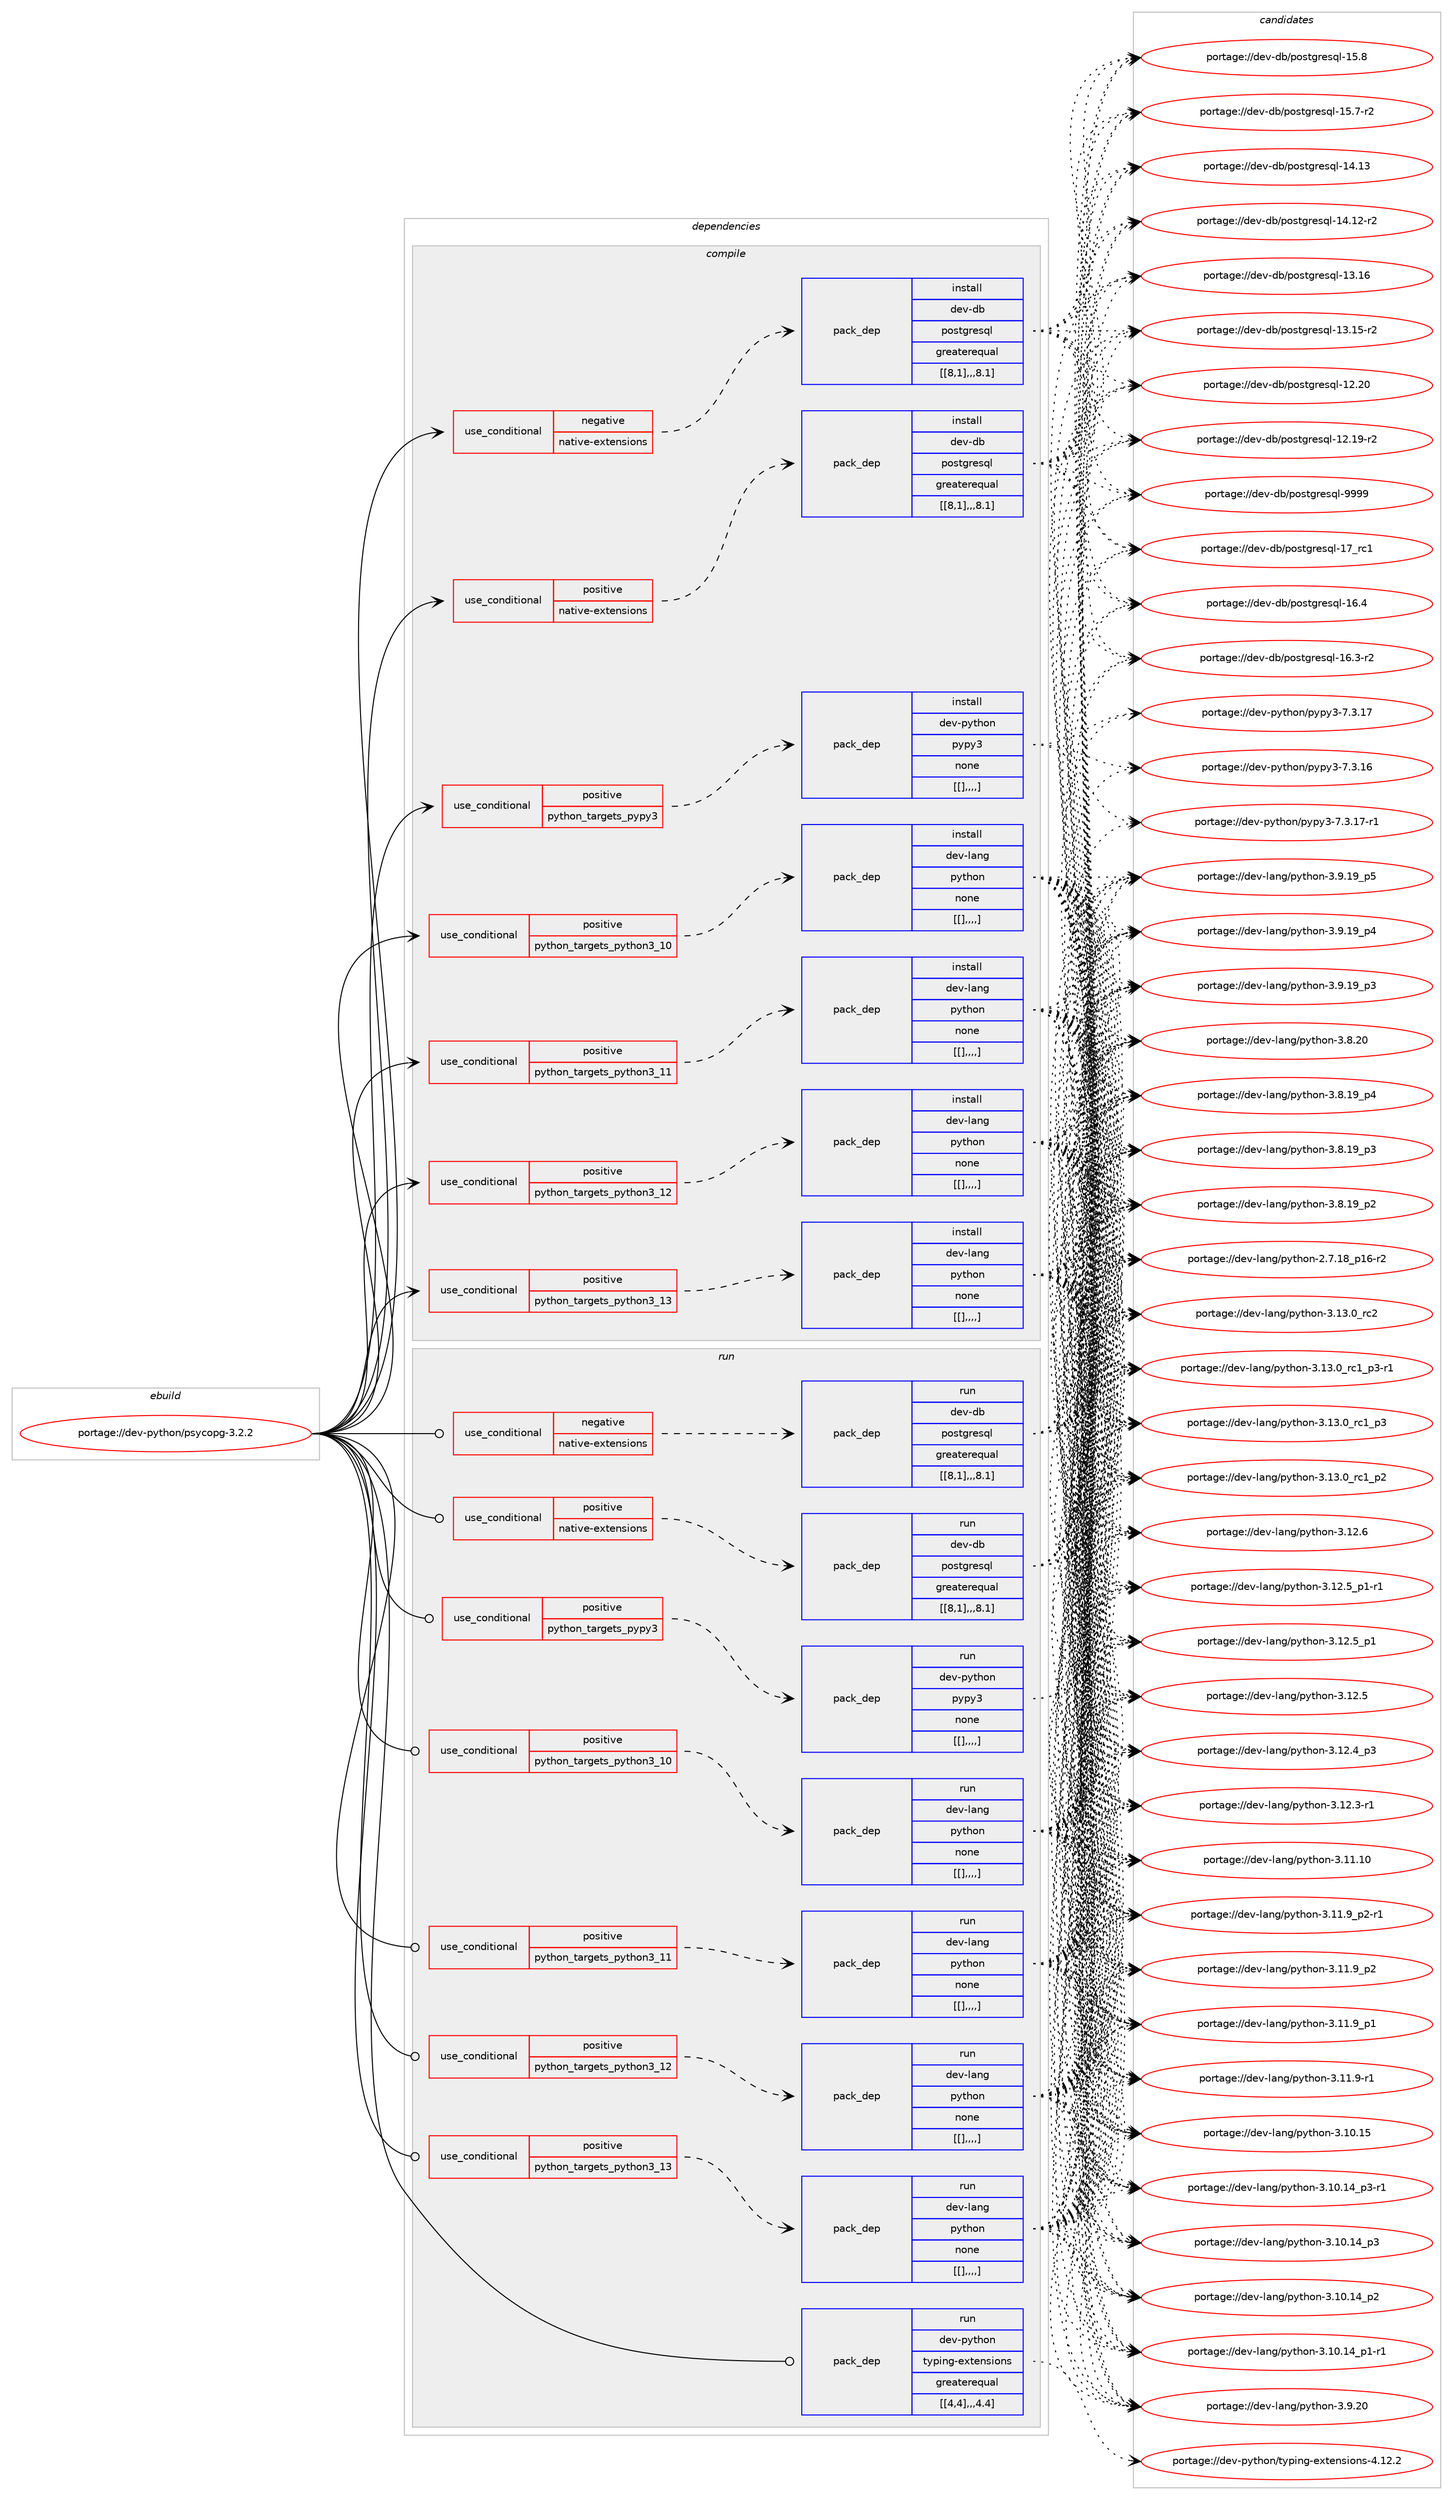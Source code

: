 digraph prolog {

# *************
# Graph options
# *************

newrank=true;
concentrate=true;
compound=true;
graph [rankdir=LR,fontname=Helvetica,fontsize=10,ranksep=1.5];#, ranksep=2.5, nodesep=0.2];
edge  [arrowhead=vee];
node  [fontname=Helvetica,fontsize=10];

# **********
# The ebuild
# **********

subgraph cluster_leftcol {
color=gray;
label=<<i>ebuild</i>>;
id [label="portage://dev-python/psycopg-3.2.2", color=red, width=4, href="../dev-python/psycopg-3.2.2.svg"];
}

# ****************
# The dependencies
# ****************

subgraph cluster_midcol {
color=gray;
label=<<i>dependencies</i>>;
subgraph cluster_compile {
fillcolor="#eeeeee";
style=filled;
label=<<i>compile</i>>;
subgraph cond37120 {
dependency156662 [label=<<TABLE BORDER="0" CELLBORDER="1" CELLSPACING="0" CELLPADDING="4"><TR><TD ROWSPAN="3" CELLPADDING="10">use_conditional</TD></TR><TR><TD>negative</TD></TR><TR><TD>native-extensions</TD></TR></TABLE>>, shape=none, color=red];
subgraph pack118322 {
dependency156663 [label=<<TABLE BORDER="0" CELLBORDER="1" CELLSPACING="0" CELLPADDING="4" WIDTH="220"><TR><TD ROWSPAN="6" CELLPADDING="30">pack_dep</TD></TR><TR><TD WIDTH="110">install</TD></TR><TR><TD>dev-db</TD></TR><TR><TD>postgresql</TD></TR><TR><TD>greaterequal</TD></TR><TR><TD>[[8,1],,,8.1]</TD></TR></TABLE>>, shape=none, color=blue];
}
dependency156662:e -> dependency156663:w [weight=20,style="dashed",arrowhead="vee"];
}
id:e -> dependency156662:w [weight=20,style="solid",arrowhead="vee"];
subgraph cond37121 {
dependency156664 [label=<<TABLE BORDER="0" CELLBORDER="1" CELLSPACING="0" CELLPADDING="4"><TR><TD ROWSPAN="3" CELLPADDING="10">use_conditional</TD></TR><TR><TD>positive</TD></TR><TR><TD>native-extensions</TD></TR></TABLE>>, shape=none, color=red];
subgraph pack118323 {
dependency156665 [label=<<TABLE BORDER="0" CELLBORDER="1" CELLSPACING="0" CELLPADDING="4" WIDTH="220"><TR><TD ROWSPAN="6" CELLPADDING="30">pack_dep</TD></TR><TR><TD WIDTH="110">install</TD></TR><TR><TD>dev-db</TD></TR><TR><TD>postgresql</TD></TR><TR><TD>greaterequal</TD></TR><TR><TD>[[8,1],,,8.1]</TD></TR></TABLE>>, shape=none, color=blue];
}
dependency156664:e -> dependency156665:w [weight=20,style="dashed",arrowhead="vee"];
}
id:e -> dependency156664:w [weight=20,style="solid",arrowhead="vee"];
subgraph cond37122 {
dependency156666 [label=<<TABLE BORDER="0" CELLBORDER="1" CELLSPACING="0" CELLPADDING="4"><TR><TD ROWSPAN="3" CELLPADDING="10">use_conditional</TD></TR><TR><TD>positive</TD></TR><TR><TD>python_targets_pypy3</TD></TR></TABLE>>, shape=none, color=red];
subgraph pack118324 {
dependency156667 [label=<<TABLE BORDER="0" CELLBORDER="1" CELLSPACING="0" CELLPADDING="4" WIDTH="220"><TR><TD ROWSPAN="6" CELLPADDING="30">pack_dep</TD></TR><TR><TD WIDTH="110">install</TD></TR><TR><TD>dev-python</TD></TR><TR><TD>pypy3</TD></TR><TR><TD>none</TD></TR><TR><TD>[[],,,,]</TD></TR></TABLE>>, shape=none, color=blue];
}
dependency156666:e -> dependency156667:w [weight=20,style="dashed",arrowhead="vee"];
}
id:e -> dependency156666:w [weight=20,style="solid",arrowhead="vee"];
subgraph cond37123 {
dependency156668 [label=<<TABLE BORDER="0" CELLBORDER="1" CELLSPACING="0" CELLPADDING="4"><TR><TD ROWSPAN="3" CELLPADDING="10">use_conditional</TD></TR><TR><TD>positive</TD></TR><TR><TD>python_targets_python3_10</TD></TR></TABLE>>, shape=none, color=red];
subgraph pack118325 {
dependency156669 [label=<<TABLE BORDER="0" CELLBORDER="1" CELLSPACING="0" CELLPADDING="4" WIDTH="220"><TR><TD ROWSPAN="6" CELLPADDING="30">pack_dep</TD></TR><TR><TD WIDTH="110">install</TD></TR><TR><TD>dev-lang</TD></TR><TR><TD>python</TD></TR><TR><TD>none</TD></TR><TR><TD>[[],,,,]</TD></TR></TABLE>>, shape=none, color=blue];
}
dependency156668:e -> dependency156669:w [weight=20,style="dashed",arrowhead="vee"];
}
id:e -> dependency156668:w [weight=20,style="solid",arrowhead="vee"];
subgraph cond37124 {
dependency156670 [label=<<TABLE BORDER="0" CELLBORDER="1" CELLSPACING="0" CELLPADDING="4"><TR><TD ROWSPAN="3" CELLPADDING="10">use_conditional</TD></TR><TR><TD>positive</TD></TR><TR><TD>python_targets_python3_11</TD></TR></TABLE>>, shape=none, color=red];
subgraph pack118326 {
dependency156671 [label=<<TABLE BORDER="0" CELLBORDER="1" CELLSPACING="0" CELLPADDING="4" WIDTH="220"><TR><TD ROWSPAN="6" CELLPADDING="30">pack_dep</TD></TR><TR><TD WIDTH="110">install</TD></TR><TR><TD>dev-lang</TD></TR><TR><TD>python</TD></TR><TR><TD>none</TD></TR><TR><TD>[[],,,,]</TD></TR></TABLE>>, shape=none, color=blue];
}
dependency156670:e -> dependency156671:w [weight=20,style="dashed",arrowhead="vee"];
}
id:e -> dependency156670:w [weight=20,style="solid",arrowhead="vee"];
subgraph cond37125 {
dependency156672 [label=<<TABLE BORDER="0" CELLBORDER="1" CELLSPACING="0" CELLPADDING="4"><TR><TD ROWSPAN="3" CELLPADDING="10">use_conditional</TD></TR><TR><TD>positive</TD></TR><TR><TD>python_targets_python3_12</TD></TR></TABLE>>, shape=none, color=red];
subgraph pack118327 {
dependency156673 [label=<<TABLE BORDER="0" CELLBORDER="1" CELLSPACING="0" CELLPADDING="4" WIDTH="220"><TR><TD ROWSPAN="6" CELLPADDING="30">pack_dep</TD></TR><TR><TD WIDTH="110">install</TD></TR><TR><TD>dev-lang</TD></TR><TR><TD>python</TD></TR><TR><TD>none</TD></TR><TR><TD>[[],,,,]</TD></TR></TABLE>>, shape=none, color=blue];
}
dependency156672:e -> dependency156673:w [weight=20,style="dashed",arrowhead="vee"];
}
id:e -> dependency156672:w [weight=20,style="solid",arrowhead="vee"];
subgraph cond37126 {
dependency156674 [label=<<TABLE BORDER="0" CELLBORDER="1" CELLSPACING="0" CELLPADDING="4"><TR><TD ROWSPAN="3" CELLPADDING="10">use_conditional</TD></TR><TR><TD>positive</TD></TR><TR><TD>python_targets_python3_13</TD></TR></TABLE>>, shape=none, color=red];
subgraph pack118328 {
dependency156675 [label=<<TABLE BORDER="0" CELLBORDER="1" CELLSPACING="0" CELLPADDING="4" WIDTH="220"><TR><TD ROWSPAN="6" CELLPADDING="30">pack_dep</TD></TR><TR><TD WIDTH="110">install</TD></TR><TR><TD>dev-lang</TD></TR><TR><TD>python</TD></TR><TR><TD>none</TD></TR><TR><TD>[[],,,,]</TD></TR></TABLE>>, shape=none, color=blue];
}
dependency156674:e -> dependency156675:w [weight=20,style="dashed",arrowhead="vee"];
}
id:e -> dependency156674:w [weight=20,style="solid",arrowhead="vee"];
}
subgraph cluster_compileandrun {
fillcolor="#eeeeee";
style=filled;
label=<<i>compile and run</i>>;
}
subgraph cluster_run {
fillcolor="#eeeeee";
style=filled;
label=<<i>run</i>>;
subgraph cond37127 {
dependency156676 [label=<<TABLE BORDER="0" CELLBORDER="1" CELLSPACING="0" CELLPADDING="4"><TR><TD ROWSPAN="3" CELLPADDING="10">use_conditional</TD></TR><TR><TD>negative</TD></TR><TR><TD>native-extensions</TD></TR></TABLE>>, shape=none, color=red];
subgraph pack118329 {
dependency156677 [label=<<TABLE BORDER="0" CELLBORDER="1" CELLSPACING="0" CELLPADDING="4" WIDTH="220"><TR><TD ROWSPAN="6" CELLPADDING="30">pack_dep</TD></TR><TR><TD WIDTH="110">run</TD></TR><TR><TD>dev-db</TD></TR><TR><TD>postgresql</TD></TR><TR><TD>greaterequal</TD></TR><TR><TD>[[8,1],,,8.1]</TD></TR></TABLE>>, shape=none, color=blue];
}
dependency156676:e -> dependency156677:w [weight=20,style="dashed",arrowhead="vee"];
}
id:e -> dependency156676:w [weight=20,style="solid",arrowhead="odot"];
subgraph cond37128 {
dependency156678 [label=<<TABLE BORDER="0" CELLBORDER="1" CELLSPACING="0" CELLPADDING="4"><TR><TD ROWSPAN="3" CELLPADDING="10">use_conditional</TD></TR><TR><TD>positive</TD></TR><TR><TD>native-extensions</TD></TR></TABLE>>, shape=none, color=red];
subgraph pack118330 {
dependency156679 [label=<<TABLE BORDER="0" CELLBORDER="1" CELLSPACING="0" CELLPADDING="4" WIDTH="220"><TR><TD ROWSPAN="6" CELLPADDING="30">pack_dep</TD></TR><TR><TD WIDTH="110">run</TD></TR><TR><TD>dev-db</TD></TR><TR><TD>postgresql</TD></TR><TR><TD>greaterequal</TD></TR><TR><TD>[[8,1],,,8.1]</TD></TR></TABLE>>, shape=none, color=blue];
}
dependency156678:e -> dependency156679:w [weight=20,style="dashed",arrowhead="vee"];
}
id:e -> dependency156678:w [weight=20,style="solid",arrowhead="odot"];
subgraph cond37129 {
dependency156680 [label=<<TABLE BORDER="0" CELLBORDER="1" CELLSPACING="0" CELLPADDING="4"><TR><TD ROWSPAN="3" CELLPADDING="10">use_conditional</TD></TR><TR><TD>positive</TD></TR><TR><TD>python_targets_pypy3</TD></TR></TABLE>>, shape=none, color=red];
subgraph pack118331 {
dependency156681 [label=<<TABLE BORDER="0" CELLBORDER="1" CELLSPACING="0" CELLPADDING="4" WIDTH="220"><TR><TD ROWSPAN="6" CELLPADDING="30">pack_dep</TD></TR><TR><TD WIDTH="110">run</TD></TR><TR><TD>dev-python</TD></TR><TR><TD>pypy3</TD></TR><TR><TD>none</TD></TR><TR><TD>[[],,,,]</TD></TR></TABLE>>, shape=none, color=blue];
}
dependency156680:e -> dependency156681:w [weight=20,style="dashed",arrowhead="vee"];
}
id:e -> dependency156680:w [weight=20,style="solid",arrowhead="odot"];
subgraph cond37130 {
dependency156682 [label=<<TABLE BORDER="0" CELLBORDER="1" CELLSPACING="0" CELLPADDING="4"><TR><TD ROWSPAN="3" CELLPADDING="10">use_conditional</TD></TR><TR><TD>positive</TD></TR><TR><TD>python_targets_python3_10</TD></TR></TABLE>>, shape=none, color=red];
subgraph pack118332 {
dependency156683 [label=<<TABLE BORDER="0" CELLBORDER="1" CELLSPACING="0" CELLPADDING="4" WIDTH="220"><TR><TD ROWSPAN="6" CELLPADDING="30">pack_dep</TD></TR><TR><TD WIDTH="110">run</TD></TR><TR><TD>dev-lang</TD></TR><TR><TD>python</TD></TR><TR><TD>none</TD></TR><TR><TD>[[],,,,]</TD></TR></TABLE>>, shape=none, color=blue];
}
dependency156682:e -> dependency156683:w [weight=20,style="dashed",arrowhead="vee"];
}
id:e -> dependency156682:w [weight=20,style="solid",arrowhead="odot"];
subgraph cond37131 {
dependency156684 [label=<<TABLE BORDER="0" CELLBORDER="1" CELLSPACING="0" CELLPADDING="4"><TR><TD ROWSPAN="3" CELLPADDING="10">use_conditional</TD></TR><TR><TD>positive</TD></TR><TR><TD>python_targets_python3_11</TD></TR></TABLE>>, shape=none, color=red];
subgraph pack118333 {
dependency156685 [label=<<TABLE BORDER="0" CELLBORDER="1" CELLSPACING="0" CELLPADDING="4" WIDTH="220"><TR><TD ROWSPAN="6" CELLPADDING="30">pack_dep</TD></TR><TR><TD WIDTH="110">run</TD></TR><TR><TD>dev-lang</TD></TR><TR><TD>python</TD></TR><TR><TD>none</TD></TR><TR><TD>[[],,,,]</TD></TR></TABLE>>, shape=none, color=blue];
}
dependency156684:e -> dependency156685:w [weight=20,style="dashed",arrowhead="vee"];
}
id:e -> dependency156684:w [weight=20,style="solid",arrowhead="odot"];
subgraph cond37132 {
dependency156686 [label=<<TABLE BORDER="0" CELLBORDER="1" CELLSPACING="0" CELLPADDING="4"><TR><TD ROWSPAN="3" CELLPADDING="10">use_conditional</TD></TR><TR><TD>positive</TD></TR><TR><TD>python_targets_python3_12</TD></TR></TABLE>>, shape=none, color=red];
subgraph pack118334 {
dependency156687 [label=<<TABLE BORDER="0" CELLBORDER="1" CELLSPACING="0" CELLPADDING="4" WIDTH="220"><TR><TD ROWSPAN="6" CELLPADDING="30">pack_dep</TD></TR><TR><TD WIDTH="110">run</TD></TR><TR><TD>dev-lang</TD></TR><TR><TD>python</TD></TR><TR><TD>none</TD></TR><TR><TD>[[],,,,]</TD></TR></TABLE>>, shape=none, color=blue];
}
dependency156686:e -> dependency156687:w [weight=20,style="dashed",arrowhead="vee"];
}
id:e -> dependency156686:w [weight=20,style="solid",arrowhead="odot"];
subgraph cond37133 {
dependency156688 [label=<<TABLE BORDER="0" CELLBORDER="1" CELLSPACING="0" CELLPADDING="4"><TR><TD ROWSPAN="3" CELLPADDING="10">use_conditional</TD></TR><TR><TD>positive</TD></TR><TR><TD>python_targets_python3_13</TD></TR></TABLE>>, shape=none, color=red];
subgraph pack118335 {
dependency156689 [label=<<TABLE BORDER="0" CELLBORDER="1" CELLSPACING="0" CELLPADDING="4" WIDTH="220"><TR><TD ROWSPAN="6" CELLPADDING="30">pack_dep</TD></TR><TR><TD WIDTH="110">run</TD></TR><TR><TD>dev-lang</TD></TR><TR><TD>python</TD></TR><TR><TD>none</TD></TR><TR><TD>[[],,,,]</TD></TR></TABLE>>, shape=none, color=blue];
}
dependency156688:e -> dependency156689:w [weight=20,style="dashed",arrowhead="vee"];
}
id:e -> dependency156688:w [weight=20,style="solid",arrowhead="odot"];
subgraph pack118336 {
dependency156690 [label=<<TABLE BORDER="0" CELLBORDER="1" CELLSPACING="0" CELLPADDING="4" WIDTH="220"><TR><TD ROWSPAN="6" CELLPADDING="30">pack_dep</TD></TR><TR><TD WIDTH="110">run</TD></TR><TR><TD>dev-python</TD></TR><TR><TD>typing-extensions</TD></TR><TR><TD>greaterequal</TD></TR><TR><TD>[[4,4],,,4.4]</TD></TR></TABLE>>, shape=none, color=blue];
}
id:e -> dependency156690:w [weight=20,style="solid",arrowhead="odot"];
}
}

# **************
# The candidates
# **************

subgraph cluster_choices {
rank=same;
color=gray;
label=<<i>candidates</i>>;

subgraph choice118322 {
color=black;
nodesep=1;
choice1001011184510098471121111151161031141011151131084557575757 [label="portage://dev-db/postgresql-9999", color=red, width=4,href="../dev-db/postgresql-9999.svg"];
choice100101118451009847112111115116103114101115113108454955951149949 [label="portage://dev-db/postgresql-17_rc1", color=red, width=4,href="../dev-db/postgresql-17_rc1.svg"];
choice1001011184510098471121111151161031141011151131084549544652 [label="portage://dev-db/postgresql-16.4", color=red, width=4,href="../dev-db/postgresql-16.4.svg"];
choice10010111845100984711211111511610311410111511310845495446514511450 [label="portage://dev-db/postgresql-16.3-r2", color=red, width=4,href="../dev-db/postgresql-16.3-r2.svg"];
choice1001011184510098471121111151161031141011151131084549534656 [label="portage://dev-db/postgresql-15.8", color=red, width=4,href="../dev-db/postgresql-15.8.svg"];
choice10010111845100984711211111511610311410111511310845495346554511450 [label="portage://dev-db/postgresql-15.7-r2", color=red, width=4,href="../dev-db/postgresql-15.7-r2.svg"];
choice100101118451009847112111115116103114101115113108454952464951 [label="portage://dev-db/postgresql-14.13", color=red, width=4,href="../dev-db/postgresql-14.13.svg"];
choice1001011184510098471121111151161031141011151131084549524649504511450 [label="portage://dev-db/postgresql-14.12-r2", color=red, width=4,href="../dev-db/postgresql-14.12-r2.svg"];
choice100101118451009847112111115116103114101115113108454951464954 [label="portage://dev-db/postgresql-13.16", color=red, width=4,href="../dev-db/postgresql-13.16.svg"];
choice1001011184510098471121111151161031141011151131084549514649534511450 [label="portage://dev-db/postgresql-13.15-r2", color=red, width=4,href="../dev-db/postgresql-13.15-r2.svg"];
choice100101118451009847112111115116103114101115113108454950465048 [label="portage://dev-db/postgresql-12.20", color=red, width=4,href="../dev-db/postgresql-12.20.svg"];
choice1001011184510098471121111151161031141011151131084549504649574511450 [label="portage://dev-db/postgresql-12.19-r2", color=red, width=4,href="../dev-db/postgresql-12.19-r2.svg"];
dependency156663:e -> choice1001011184510098471121111151161031141011151131084557575757:w [style=dotted,weight="100"];
dependency156663:e -> choice100101118451009847112111115116103114101115113108454955951149949:w [style=dotted,weight="100"];
dependency156663:e -> choice1001011184510098471121111151161031141011151131084549544652:w [style=dotted,weight="100"];
dependency156663:e -> choice10010111845100984711211111511610311410111511310845495446514511450:w [style=dotted,weight="100"];
dependency156663:e -> choice1001011184510098471121111151161031141011151131084549534656:w [style=dotted,weight="100"];
dependency156663:e -> choice10010111845100984711211111511610311410111511310845495346554511450:w [style=dotted,weight="100"];
dependency156663:e -> choice100101118451009847112111115116103114101115113108454952464951:w [style=dotted,weight="100"];
dependency156663:e -> choice1001011184510098471121111151161031141011151131084549524649504511450:w [style=dotted,weight="100"];
dependency156663:e -> choice100101118451009847112111115116103114101115113108454951464954:w [style=dotted,weight="100"];
dependency156663:e -> choice1001011184510098471121111151161031141011151131084549514649534511450:w [style=dotted,weight="100"];
dependency156663:e -> choice100101118451009847112111115116103114101115113108454950465048:w [style=dotted,weight="100"];
dependency156663:e -> choice1001011184510098471121111151161031141011151131084549504649574511450:w [style=dotted,weight="100"];
}
subgraph choice118323 {
color=black;
nodesep=1;
choice1001011184510098471121111151161031141011151131084557575757 [label="portage://dev-db/postgresql-9999", color=red, width=4,href="../dev-db/postgresql-9999.svg"];
choice100101118451009847112111115116103114101115113108454955951149949 [label="portage://dev-db/postgresql-17_rc1", color=red, width=4,href="../dev-db/postgresql-17_rc1.svg"];
choice1001011184510098471121111151161031141011151131084549544652 [label="portage://dev-db/postgresql-16.4", color=red, width=4,href="../dev-db/postgresql-16.4.svg"];
choice10010111845100984711211111511610311410111511310845495446514511450 [label="portage://dev-db/postgresql-16.3-r2", color=red, width=4,href="../dev-db/postgresql-16.3-r2.svg"];
choice1001011184510098471121111151161031141011151131084549534656 [label="portage://dev-db/postgresql-15.8", color=red, width=4,href="../dev-db/postgresql-15.8.svg"];
choice10010111845100984711211111511610311410111511310845495346554511450 [label="portage://dev-db/postgresql-15.7-r2", color=red, width=4,href="../dev-db/postgresql-15.7-r2.svg"];
choice100101118451009847112111115116103114101115113108454952464951 [label="portage://dev-db/postgresql-14.13", color=red, width=4,href="../dev-db/postgresql-14.13.svg"];
choice1001011184510098471121111151161031141011151131084549524649504511450 [label="portage://dev-db/postgresql-14.12-r2", color=red, width=4,href="../dev-db/postgresql-14.12-r2.svg"];
choice100101118451009847112111115116103114101115113108454951464954 [label="portage://dev-db/postgresql-13.16", color=red, width=4,href="../dev-db/postgresql-13.16.svg"];
choice1001011184510098471121111151161031141011151131084549514649534511450 [label="portage://dev-db/postgresql-13.15-r2", color=red, width=4,href="../dev-db/postgresql-13.15-r2.svg"];
choice100101118451009847112111115116103114101115113108454950465048 [label="portage://dev-db/postgresql-12.20", color=red, width=4,href="../dev-db/postgresql-12.20.svg"];
choice1001011184510098471121111151161031141011151131084549504649574511450 [label="portage://dev-db/postgresql-12.19-r2", color=red, width=4,href="../dev-db/postgresql-12.19-r2.svg"];
dependency156665:e -> choice1001011184510098471121111151161031141011151131084557575757:w [style=dotted,weight="100"];
dependency156665:e -> choice100101118451009847112111115116103114101115113108454955951149949:w [style=dotted,weight="100"];
dependency156665:e -> choice1001011184510098471121111151161031141011151131084549544652:w [style=dotted,weight="100"];
dependency156665:e -> choice10010111845100984711211111511610311410111511310845495446514511450:w [style=dotted,weight="100"];
dependency156665:e -> choice1001011184510098471121111151161031141011151131084549534656:w [style=dotted,weight="100"];
dependency156665:e -> choice10010111845100984711211111511610311410111511310845495346554511450:w [style=dotted,weight="100"];
dependency156665:e -> choice100101118451009847112111115116103114101115113108454952464951:w [style=dotted,weight="100"];
dependency156665:e -> choice1001011184510098471121111151161031141011151131084549524649504511450:w [style=dotted,weight="100"];
dependency156665:e -> choice100101118451009847112111115116103114101115113108454951464954:w [style=dotted,weight="100"];
dependency156665:e -> choice1001011184510098471121111151161031141011151131084549514649534511450:w [style=dotted,weight="100"];
dependency156665:e -> choice100101118451009847112111115116103114101115113108454950465048:w [style=dotted,weight="100"];
dependency156665:e -> choice1001011184510098471121111151161031141011151131084549504649574511450:w [style=dotted,weight="100"];
}
subgraph choice118324 {
color=black;
nodesep=1;
choice100101118451121211161041111104711212111212151455546514649554511449 [label="portage://dev-python/pypy3-7.3.17-r1", color=red, width=4,href="../dev-python/pypy3-7.3.17-r1.svg"];
choice10010111845112121116104111110471121211121215145554651464955 [label="portage://dev-python/pypy3-7.3.17", color=red, width=4,href="../dev-python/pypy3-7.3.17.svg"];
choice10010111845112121116104111110471121211121215145554651464954 [label="portage://dev-python/pypy3-7.3.16", color=red, width=4,href="../dev-python/pypy3-7.3.16.svg"];
dependency156667:e -> choice100101118451121211161041111104711212111212151455546514649554511449:w [style=dotted,weight="100"];
dependency156667:e -> choice10010111845112121116104111110471121211121215145554651464955:w [style=dotted,weight="100"];
dependency156667:e -> choice10010111845112121116104111110471121211121215145554651464954:w [style=dotted,weight="100"];
}
subgraph choice118325 {
color=black;
nodesep=1;
choice10010111845108971101034711212111610411111045514649514648951149950 [label="portage://dev-lang/python-3.13.0_rc2", color=red, width=4,href="../dev-lang/python-3.13.0_rc2.svg"];
choice1001011184510897110103471121211161041111104551464951464895114994995112514511449 [label="portage://dev-lang/python-3.13.0_rc1_p3-r1", color=red, width=4,href="../dev-lang/python-3.13.0_rc1_p3-r1.svg"];
choice100101118451089711010347112121116104111110455146495146489511499499511251 [label="portage://dev-lang/python-3.13.0_rc1_p3", color=red, width=4,href="../dev-lang/python-3.13.0_rc1_p3.svg"];
choice100101118451089711010347112121116104111110455146495146489511499499511250 [label="portage://dev-lang/python-3.13.0_rc1_p2", color=red, width=4,href="../dev-lang/python-3.13.0_rc1_p2.svg"];
choice10010111845108971101034711212111610411111045514649504654 [label="portage://dev-lang/python-3.12.6", color=red, width=4,href="../dev-lang/python-3.12.6.svg"];
choice1001011184510897110103471121211161041111104551464950465395112494511449 [label="portage://dev-lang/python-3.12.5_p1-r1", color=red, width=4,href="../dev-lang/python-3.12.5_p1-r1.svg"];
choice100101118451089711010347112121116104111110455146495046539511249 [label="portage://dev-lang/python-3.12.5_p1", color=red, width=4,href="../dev-lang/python-3.12.5_p1.svg"];
choice10010111845108971101034711212111610411111045514649504653 [label="portage://dev-lang/python-3.12.5", color=red, width=4,href="../dev-lang/python-3.12.5.svg"];
choice100101118451089711010347112121116104111110455146495046529511251 [label="portage://dev-lang/python-3.12.4_p3", color=red, width=4,href="../dev-lang/python-3.12.4_p3.svg"];
choice100101118451089711010347112121116104111110455146495046514511449 [label="portage://dev-lang/python-3.12.3-r1", color=red, width=4,href="../dev-lang/python-3.12.3-r1.svg"];
choice1001011184510897110103471121211161041111104551464949464948 [label="portage://dev-lang/python-3.11.10", color=red, width=4,href="../dev-lang/python-3.11.10.svg"];
choice1001011184510897110103471121211161041111104551464949465795112504511449 [label="portage://dev-lang/python-3.11.9_p2-r1", color=red, width=4,href="../dev-lang/python-3.11.9_p2-r1.svg"];
choice100101118451089711010347112121116104111110455146494946579511250 [label="portage://dev-lang/python-3.11.9_p2", color=red, width=4,href="../dev-lang/python-3.11.9_p2.svg"];
choice100101118451089711010347112121116104111110455146494946579511249 [label="portage://dev-lang/python-3.11.9_p1", color=red, width=4,href="../dev-lang/python-3.11.9_p1.svg"];
choice100101118451089711010347112121116104111110455146494946574511449 [label="portage://dev-lang/python-3.11.9-r1", color=red, width=4,href="../dev-lang/python-3.11.9-r1.svg"];
choice1001011184510897110103471121211161041111104551464948464953 [label="portage://dev-lang/python-3.10.15", color=red, width=4,href="../dev-lang/python-3.10.15.svg"];
choice100101118451089711010347112121116104111110455146494846495295112514511449 [label="portage://dev-lang/python-3.10.14_p3-r1", color=red, width=4,href="../dev-lang/python-3.10.14_p3-r1.svg"];
choice10010111845108971101034711212111610411111045514649484649529511251 [label="portage://dev-lang/python-3.10.14_p3", color=red, width=4,href="../dev-lang/python-3.10.14_p3.svg"];
choice10010111845108971101034711212111610411111045514649484649529511250 [label="portage://dev-lang/python-3.10.14_p2", color=red, width=4,href="../dev-lang/python-3.10.14_p2.svg"];
choice100101118451089711010347112121116104111110455146494846495295112494511449 [label="portage://dev-lang/python-3.10.14_p1-r1", color=red, width=4,href="../dev-lang/python-3.10.14_p1-r1.svg"];
choice10010111845108971101034711212111610411111045514657465048 [label="portage://dev-lang/python-3.9.20", color=red, width=4,href="../dev-lang/python-3.9.20.svg"];
choice100101118451089711010347112121116104111110455146574649579511253 [label="portage://dev-lang/python-3.9.19_p5", color=red, width=4,href="../dev-lang/python-3.9.19_p5.svg"];
choice100101118451089711010347112121116104111110455146574649579511252 [label="portage://dev-lang/python-3.9.19_p4", color=red, width=4,href="../dev-lang/python-3.9.19_p4.svg"];
choice100101118451089711010347112121116104111110455146574649579511251 [label="portage://dev-lang/python-3.9.19_p3", color=red, width=4,href="../dev-lang/python-3.9.19_p3.svg"];
choice10010111845108971101034711212111610411111045514656465048 [label="portage://dev-lang/python-3.8.20", color=red, width=4,href="../dev-lang/python-3.8.20.svg"];
choice100101118451089711010347112121116104111110455146564649579511252 [label="portage://dev-lang/python-3.8.19_p4", color=red, width=4,href="../dev-lang/python-3.8.19_p4.svg"];
choice100101118451089711010347112121116104111110455146564649579511251 [label="portage://dev-lang/python-3.8.19_p3", color=red, width=4,href="../dev-lang/python-3.8.19_p3.svg"];
choice100101118451089711010347112121116104111110455146564649579511250 [label="portage://dev-lang/python-3.8.19_p2", color=red, width=4,href="../dev-lang/python-3.8.19_p2.svg"];
choice100101118451089711010347112121116104111110455046554649569511249544511450 [label="portage://dev-lang/python-2.7.18_p16-r2", color=red, width=4,href="../dev-lang/python-2.7.18_p16-r2.svg"];
dependency156669:e -> choice10010111845108971101034711212111610411111045514649514648951149950:w [style=dotted,weight="100"];
dependency156669:e -> choice1001011184510897110103471121211161041111104551464951464895114994995112514511449:w [style=dotted,weight="100"];
dependency156669:e -> choice100101118451089711010347112121116104111110455146495146489511499499511251:w [style=dotted,weight="100"];
dependency156669:e -> choice100101118451089711010347112121116104111110455146495146489511499499511250:w [style=dotted,weight="100"];
dependency156669:e -> choice10010111845108971101034711212111610411111045514649504654:w [style=dotted,weight="100"];
dependency156669:e -> choice1001011184510897110103471121211161041111104551464950465395112494511449:w [style=dotted,weight="100"];
dependency156669:e -> choice100101118451089711010347112121116104111110455146495046539511249:w [style=dotted,weight="100"];
dependency156669:e -> choice10010111845108971101034711212111610411111045514649504653:w [style=dotted,weight="100"];
dependency156669:e -> choice100101118451089711010347112121116104111110455146495046529511251:w [style=dotted,weight="100"];
dependency156669:e -> choice100101118451089711010347112121116104111110455146495046514511449:w [style=dotted,weight="100"];
dependency156669:e -> choice1001011184510897110103471121211161041111104551464949464948:w [style=dotted,weight="100"];
dependency156669:e -> choice1001011184510897110103471121211161041111104551464949465795112504511449:w [style=dotted,weight="100"];
dependency156669:e -> choice100101118451089711010347112121116104111110455146494946579511250:w [style=dotted,weight="100"];
dependency156669:e -> choice100101118451089711010347112121116104111110455146494946579511249:w [style=dotted,weight="100"];
dependency156669:e -> choice100101118451089711010347112121116104111110455146494946574511449:w [style=dotted,weight="100"];
dependency156669:e -> choice1001011184510897110103471121211161041111104551464948464953:w [style=dotted,weight="100"];
dependency156669:e -> choice100101118451089711010347112121116104111110455146494846495295112514511449:w [style=dotted,weight="100"];
dependency156669:e -> choice10010111845108971101034711212111610411111045514649484649529511251:w [style=dotted,weight="100"];
dependency156669:e -> choice10010111845108971101034711212111610411111045514649484649529511250:w [style=dotted,weight="100"];
dependency156669:e -> choice100101118451089711010347112121116104111110455146494846495295112494511449:w [style=dotted,weight="100"];
dependency156669:e -> choice10010111845108971101034711212111610411111045514657465048:w [style=dotted,weight="100"];
dependency156669:e -> choice100101118451089711010347112121116104111110455146574649579511253:w [style=dotted,weight="100"];
dependency156669:e -> choice100101118451089711010347112121116104111110455146574649579511252:w [style=dotted,weight="100"];
dependency156669:e -> choice100101118451089711010347112121116104111110455146574649579511251:w [style=dotted,weight="100"];
dependency156669:e -> choice10010111845108971101034711212111610411111045514656465048:w [style=dotted,weight="100"];
dependency156669:e -> choice100101118451089711010347112121116104111110455146564649579511252:w [style=dotted,weight="100"];
dependency156669:e -> choice100101118451089711010347112121116104111110455146564649579511251:w [style=dotted,weight="100"];
dependency156669:e -> choice100101118451089711010347112121116104111110455146564649579511250:w [style=dotted,weight="100"];
dependency156669:e -> choice100101118451089711010347112121116104111110455046554649569511249544511450:w [style=dotted,weight="100"];
}
subgraph choice118326 {
color=black;
nodesep=1;
choice10010111845108971101034711212111610411111045514649514648951149950 [label="portage://dev-lang/python-3.13.0_rc2", color=red, width=4,href="../dev-lang/python-3.13.0_rc2.svg"];
choice1001011184510897110103471121211161041111104551464951464895114994995112514511449 [label="portage://dev-lang/python-3.13.0_rc1_p3-r1", color=red, width=4,href="../dev-lang/python-3.13.0_rc1_p3-r1.svg"];
choice100101118451089711010347112121116104111110455146495146489511499499511251 [label="portage://dev-lang/python-3.13.0_rc1_p3", color=red, width=4,href="../dev-lang/python-3.13.0_rc1_p3.svg"];
choice100101118451089711010347112121116104111110455146495146489511499499511250 [label="portage://dev-lang/python-3.13.0_rc1_p2", color=red, width=4,href="../dev-lang/python-3.13.0_rc1_p2.svg"];
choice10010111845108971101034711212111610411111045514649504654 [label="portage://dev-lang/python-3.12.6", color=red, width=4,href="../dev-lang/python-3.12.6.svg"];
choice1001011184510897110103471121211161041111104551464950465395112494511449 [label="portage://dev-lang/python-3.12.5_p1-r1", color=red, width=4,href="../dev-lang/python-3.12.5_p1-r1.svg"];
choice100101118451089711010347112121116104111110455146495046539511249 [label="portage://dev-lang/python-3.12.5_p1", color=red, width=4,href="../dev-lang/python-3.12.5_p1.svg"];
choice10010111845108971101034711212111610411111045514649504653 [label="portage://dev-lang/python-3.12.5", color=red, width=4,href="../dev-lang/python-3.12.5.svg"];
choice100101118451089711010347112121116104111110455146495046529511251 [label="portage://dev-lang/python-3.12.4_p3", color=red, width=4,href="../dev-lang/python-3.12.4_p3.svg"];
choice100101118451089711010347112121116104111110455146495046514511449 [label="portage://dev-lang/python-3.12.3-r1", color=red, width=4,href="../dev-lang/python-3.12.3-r1.svg"];
choice1001011184510897110103471121211161041111104551464949464948 [label="portage://dev-lang/python-3.11.10", color=red, width=4,href="../dev-lang/python-3.11.10.svg"];
choice1001011184510897110103471121211161041111104551464949465795112504511449 [label="portage://dev-lang/python-3.11.9_p2-r1", color=red, width=4,href="../dev-lang/python-3.11.9_p2-r1.svg"];
choice100101118451089711010347112121116104111110455146494946579511250 [label="portage://dev-lang/python-3.11.9_p2", color=red, width=4,href="../dev-lang/python-3.11.9_p2.svg"];
choice100101118451089711010347112121116104111110455146494946579511249 [label="portage://dev-lang/python-3.11.9_p1", color=red, width=4,href="../dev-lang/python-3.11.9_p1.svg"];
choice100101118451089711010347112121116104111110455146494946574511449 [label="portage://dev-lang/python-3.11.9-r1", color=red, width=4,href="../dev-lang/python-3.11.9-r1.svg"];
choice1001011184510897110103471121211161041111104551464948464953 [label="portage://dev-lang/python-3.10.15", color=red, width=4,href="../dev-lang/python-3.10.15.svg"];
choice100101118451089711010347112121116104111110455146494846495295112514511449 [label="portage://dev-lang/python-3.10.14_p3-r1", color=red, width=4,href="../dev-lang/python-3.10.14_p3-r1.svg"];
choice10010111845108971101034711212111610411111045514649484649529511251 [label="portage://dev-lang/python-3.10.14_p3", color=red, width=4,href="../dev-lang/python-3.10.14_p3.svg"];
choice10010111845108971101034711212111610411111045514649484649529511250 [label="portage://dev-lang/python-3.10.14_p2", color=red, width=4,href="../dev-lang/python-3.10.14_p2.svg"];
choice100101118451089711010347112121116104111110455146494846495295112494511449 [label="portage://dev-lang/python-3.10.14_p1-r1", color=red, width=4,href="../dev-lang/python-3.10.14_p1-r1.svg"];
choice10010111845108971101034711212111610411111045514657465048 [label="portage://dev-lang/python-3.9.20", color=red, width=4,href="../dev-lang/python-3.9.20.svg"];
choice100101118451089711010347112121116104111110455146574649579511253 [label="portage://dev-lang/python-3.9.19_p5", color=red, width=4,href="../dev-lang/python-3.9.19_p5.svg"];
choice100101118451089711010347112121116104111110455146574649579511252 [label="portage://dev-lang/python-3.9.19_p4", color=red, width=4,href="../dev-lang/python-3.9.19_p4.svg"];
choice100101118451089711010347112121116104111110455146574649579511251 [label="portage://dev-lang/python-3.9.19_p3", color=red, width=4,href="../dev-lang/python-3.9.19_p3.svg"];
choice10010111845108971101034711212111610411111045514656465048 [label="portage://dev-lang/python-3.8.20", color=red, width=4,href="../dev-lang/python-3.8.20.svg"];
choice100101118451089711010347112121116104111110455146564649579511252 [label="portage://dev-lang/python-3.8.19_p4", color=red, width=4,href="../dev-lang/python-3.8.19_p4.svg"];
choice100101118451089711010347112121116104111110455146564649579511251 [label="portage://dev-lang/python-3.8.19_p3", color=red, width=4,href="../dev-lang/python-3.8.19_p3.svg"];
choice100101118451089711010347112121116104111110455146564649579511250 [label="portage://dev-lang/python-3.8.19_p2", color=red, width=4,href="../dev-lang/python-3.8.19_p2.svg"];
choice100101118451089711010347112121116104111110455046554649569511249544511450 [label="portage://dev-lang/python-2.7.18_p16-r2", color=red, width=4,href="../dev-lang/python-2.7.18_p16-r2.svg"];
dependency156671:e -> choice10010111845108971101034711212111610411111045514649514648951149950:w [style=dotted,weight="100"];
dependency156671:e -> choice1001011184510897110103471121211161041111104551464951464895114994995112514511449:w [style=dotted,weight="100"];
dependency156671:e -> choice100101118451089711010347112121116104111110455146495146489511499499511251:w [style=dotted,weight="100"];
dependency156671:e -> choice100101118451089711010347112121116104111110455146495146489511499499511250:w [style=dotted,weight="100"];
dependency156671:e -> choice10010111845108971101034711212111610411111045514649504654:w [style=dotted,weight="100"];
dependency156671:e -> choice1001011184510897110103471121211161041111104551464950465395112494511449:w [style=dotted,weight="100"];
dependency156671:e -> choice100101118451089711010347112121116104111110455146495046539511249:w [style=dotted,weight="100"];
dependency156671:e -> choice10010111845108971101034711212111610411111045514649504653:w [style=dotted,weight="100"];
dependency156671:e -> choice100101118451089711010347112121116104111110455146495046529511251:w [style=dotted,weight="100"];
dependency156671:e -> choice100101118451089711010347112121116104111110455146495046514511449:w [style=dotted,weight="100"];
dependency156671:e -> choice1001011184510897110103471121211161041111104551464949464948:w [style=dotted,weight="100"];
dependency156671:e -> choice1001011184510897110103471121211161041111104551464949465795112504511449:w [style=dotted,weight="100"];
dependency156671:e -> choice100101118451089711010347112121116104111110455146494946579511250:w [style=dotted,weight="100"];
dependency156671:e -> choice100101118451089711010347112121116104111110455146494946579511249:w [style=dotted,weight="100"];
dependency156671:e -> choice100101118451089711010347112121116104111110455146494946574511449:w [style=dotted,weight="100"];
dependency156671:e -> choice1001011184510897110103471121211161041111104551464948464953:w [style=dotted,weight="100"];
dependency156671:e -> choice100101118451089711010347112121116104111110455146494846495295112514511449:w [style=dotted,weight="100"];
dependency156671:e -> choice10010111845108971101034711212111610411111045514649484649529511251:w [style=dotted,weight="100"];
dependency156671:e -> choice10010111845108971101034711212111610411111045514649484649529511250:w [style=dotted,weight="100"];
dependency156671:e -> choice100101118451089711010347112121116104111110455146494846495295112494511449:w [style=dotted,weight="100"];
dependency156671:e -> choice10010111845108971101034711212111610411111045514657465048:w [style=dotted,weight="100"];
dependency156671:e -> choice100101118451089711010347112121116104111110455146574649579511253:w [style=dotted,weight="100"];
dependency156671:e -> choice100101118451089711010347112121116104111110455146574649579511252:w [style=dotted,weight="100"];
dependency156671:e -> choice100101118451089711010347112121116104111110455146574649579511251:w [style=dotted,weight="100"];
dependency156671:e -> choice10010111845108971101034711212111610411111045514656465048:w [style=dotted,weight="100"];
dependency156671:e -> choice100101118451089711010347112121116104111110455146564649579511252:w [style=dotted,weight="100"];
dependency156671:e -> choice100101118451089711010347112121116104111110455146564649579511251:w [style=dotted,weight="100"];
dependency156671:e -> choice100101118451089711010347112121116104111110455146564649579511250:w [style=dotted,weight="100"];
dependency156671:e -> choice100101118451089711010347112121116104111110455046554649569511249544511450:w [style=dotted,weight="100"];
}
subgraph choice118327 {
color=black;
nodesep=1;
choice10010111845108971101034711212111610411111045514649514648951149950 [label="portage://dev-lang/python-3.13.0_rc2", color=red, width=4,href="../dev-lang/python-3.13.0_rc2.svg"];
choice1001011184510897110103471121211161041111104551464951464895114994995112514511449 [label="portage://dev-lang/python-3.13.0_rc1_p3-r1", color=red, width=4,href="../dev-lang/python-3.13.0_rc1_p3-r1.svg"];
choice100101118451089711010347112121116104111110455146495146489511499499511251 [label="portage://dev-lang/python-3.13.0_rc1_p3", color=red, width=4,href="../dev-lang/python-3.13.0_rc1_p3.svg"];
choice100101118451089711010347112121116104111110455146495146489511499499511250 [label="portage://dev-lang/python-3.13.0_rc1_p2", color=red, width=4,href="../dev-lang/python-3.13.0_rc1_p2.svg"];
choice10010111845108971101034711212111610411111045514649504654 [label="portage://dev-lang/python-3.12.6", color=red, width=4,href="../dev-lang/python-3.12.6.svg"];
choice1001011184510897110103471121211161041111104551464950465395112494511449 [label="portage://dev-lang/python-3.12.5_p1-r1", color=red, width=4,href="../dev-lang/python-3.12.5_p1-r1.svg"];
choice100101118451089711010347112121116104111110455146495046539511249 [label="portage://dev-lang/python-3.12.5_p1", color=red, width=4,href="../dev-lang/python-3.12.5_p1.svg"];
choice10010111845108971101034711212111610411111045514649504653 [label="portage://dev-lang/python-3.12.5", color=red, width=4,href="../dev-lang/python-3.12.5.svg"];
choice100101118451089711010347112121116104111110455146495046529511251 [label="portage://dev-lang/python-3.12.4_p3", color=red, width=4,href="../dev-lang/python-3.12.4_p3.svg"];
choice100101118451089711010347112121116104111110455146495046514511449 [label="portage://dev-lang/python-3.12.3-r1", color=red, width=4,href="../dev-lang/python-3.12.3-r1.svg"];
choice1001011184510897110103471121211161041111104551464949464948 [label="portage://dev-lang/python-3.11.10", color=red, width=4,href="../dev-lang/python-3.11.10.svg"];
choice1001011184510897110103471121211161041111104551464949465795112504511449 [label="portage://dev-lang/python-3.11.9_p2-r1", color=red, width=4,href="../dev-lang/python-3.11.9_p2-r1.svg"];
choice100101118451089711010347112121116104111110455146494946579511250 [label="portage://dev-lang/python-3.11.9_p2", color=red, width=4,href="../dev-lang/python-3.11.9_p2.svg"];
choice100101118451089711010347112121116104111110455146494946579511249 [label="portage://dev-lang/python-3.11.9_p1", color=red, width=4,href="../dev-lang/python-3.11.9_p1.svg"];
choice100101118451089711010347112121116104111110455146494946574511449 [label="portage://dev-lang/python-3.11.9-r1", color=red, width=4,href="../dev-lang/python-3.11.9-r1.svg"];
choice1001011184510897110103471121211161041111104551464948464953 [label="portage://dev-lang/python-3.10.15", color=red, width=4,href="../dev-lang/python-3.10.15.svg"];
choice100101118451089711010347112121116104111110455146494846495295112514511449 [label="portage://dev-lang/python-3.10.14_p3-r1", color=red, width=4,href="../dev-lang/python-3.10.14_p3-r1.svg"];
choice10010111845108971101034711212111610411111045514649484649529511251 [label="portage://dev-lang/python-3.10.14_p3", color=red, width=4,href="../dev-lang/python-3.10.14_p3.svg"];
choice10010111845108971101034711212111610411111045514649484649529511250 [label="portage://dev-lang/python-3.10.14_p2", color=red, width=4,href="../dev-lang/python-3.10.14_p2.svg"];
choice100101118451089711010347112121116104111110455146494846495295112494511449 [label="portage://dev-lang/python-3.10.14_p1-r1", color=red, width=4,href="../dev-lang/python-3.10.14_p1-r1.svg"];
choice10010111845108971101034711212111610411111045514657465048 [label="portage://dev-lang/python-3.9.20", color=red, width=4,href="../dev-lang/python-3.9.20.svg"];
choice100101118451089711010347112121116104111110455146574649579511253 [label="portage://dev-lang/python-3.9.19_p5", color=red, width=4,href="../dev-lang/python-3.9.19_p5.svg"];
choice100101118451089711010347112121116104111110455146574649579511252 [label="portage://dev-lang/python-3.9.19_p4", color=red, width=4,href="../dev-lang/python-3.9.19_p4.svg"];
choice100101118451089711010347112121116104111110455146574649579511251 [label="portage://dev-lang/python-3.9.19_p3", color=red, width=4,href="../dev-lang/python-3.9.19_p3.svg"];
choice10010111845108971101034711212111610411111045514656465048 [label="portage://dev-lang/python-3.8.20", color=red, width=4,href="../dev-lang/python-3.8.20.svg"];
choice100101118451089711010347112121116104111110455146564649579511252 [label="portage://dev-lang/python-3.8.19_p4", color=red, width=4,href="../dev-lang/python-3.8.19_p4.svg"];
choice100101118451089711010347112121116104111110455146564649579511251 [label="portage://dev-lang/python-3.8.19_p3", color=red, width=4,href="../dev-lang/python-3.8.19_p3.svg"];
choice100101118451089711010347112121116104111110455146564649579511250 [label="portage://dev-lang/python-3.8.19_p2", color=red, width=4,href="../dev-lang/python-3.8.19_p2.svg"];
choice100101118451089711010347112121116104111110455046554649569511249544511450 [label="portage://dev-lang/python-2.7.18_p16-r2", color=red, width=4,href="../dev-lang/python-2.7.18_p16-r2.svg"];
dependency156673:e -> choice10010111845108971101034711212111610411111045514649514648951149950:w [style=dotted,weight="100"];
dependency156673:e -> choice1001011184510897110103471121211161041111104551464951464895114994995112514511449:w [style=dotted,weight="100"];
dependency156673:e -> choice100101118451089711010347112121116104111110455146495146489511499499511251:w [style=dotted,weight="100"];
dependency156673:e -> choice100101118451089711010347112121116104111110455146495146489511499499511250:w [style=dotted,weight="100"];
dependency156673:e -> choice10010111845108971101034711212111610411111045514649504654:w [style=dotted,weight="100"];
dependency156673:e -> choice1001011184510897110103471121211161041111104551464950465395112494511449:w [style=dotted,weight="100"];
dependency156673:e -> choice100101118451089711010347112121116104111110455146495046539511249:w [style=dotted,weight="100"];
dependency156673:e -> choice10010111845108971101034711212111610411111045514649504653:w [style=dotted,weight="100"];
dependency156673:e -> choice100101118451089711010347112121116104111110455146495046529511251:w [style=dotted,weight="100"];
dependency156673:e -> choice100101118451089711010347112121116104111110455146495046514511449:w [style=dotted,weight="100"];
dependency156673:e -> choice1001011184510897110103471121211161041111104551464949464948:w [style=dotted,weight="100"];
dependency156673:e -> choice1001011184510897110103471121211161041111104551464949465795112504511449:w [style=dotted,weight="100"];
dependency156673:e -> choice100101118451089711010347112121116104111110455146494946579511250:w [style=dotted,weight="100"];
dependency156673:e -> choice100101118451089711010347112121116104111110455146494946579511249:w [style=dotted,weight="100"];
dependency156673:e -> choice100101118451089711010347112121116104111110455146494946574511449:w [style=dotted,weight="100"];
dependency156673:e -> choice1001011184510897110103471121211161041111104551464948464953:w [style=dotted,weight="100"];
dependency156673:e -> choice100101118451089711010347112121116104111110455146494846495295112514511449:w [style=dotted,weight="100"];
dependency156673:e -> choice10010111845108971101034711212111610411111045514649484649529511251:w [style=dotted,weight="100"];
dependency156673:e -> choice10010111845108971101034711212111610411111045514649484649529511250:w [style=dotted,weight="100"];
dependency156673:e -> choice100101118451089711010347112121116104111110455146494846495295112494511449:w [style=dotted,weight="100"];
dependency156673:e -> choice10010111845108971101034711212111610411111045514657465048:w [style=dotted,weight="100"];
dependency156673:e -> choice100101118451089711010347112121116104111110455146574649579511253:w [style=dotted,weight="100"];
dependency156673:e -> choice100101118451089711010347112121116104111110455146574649579511252:w [style=dotted,weight="100"];
dependency156673:e -> choice100101118451089711010347112121116104111110455146574649579511251:w [style=dotted,weight="100"];
dependency156673:e -> choice10010111845108971101034711212111610411111045514656465048:w [style=dotted,weight="100"];
dependency156673:e -> choice100101118451089711010347112121116104111110455146564649579511252:w [style=dotted,weight="100"];
dependency156673:e -> choice100101118451089711010347112121116104111110455146564649579511251:w [style=dotted,weight="100"];
dependency156673:e -> choice100101118451089711010347112121116104111110455146564649579511250:w [style=dotted,weight="100"];
dependency156673:e -> choice100101118451089711010347112121116104111110455046554649569511249544511450:w [style=dotted,weight="100"];
}
subgraph choice118328 {
color=black;
nodesep=1;
choice10010111845108971101034711212111610411111045514649514648951149950 [label="portage://dev-lang/python-3.13.0_rc2", color=red, width=4,href="../dev-lang/python-3.13.0_rc2.svg"];
choice1001011184510897110103471121211161041111104551464951464895114994995112514511449 [label="portage://dev-lang/python-3.13.0_rc1_p3-r1", color=red, width=4,href="../dev-lang/python-3.13.0_rc1_p3-r1.svg"];
choice100101118451089711010347112121116104111110455146495146489511499499511251 [label="portage://dev-lang/python-3.13.0_rc1_p3", color=red, width=4,href="../dev-lang/python-3.13.0_rc1_p3.svg"];
choice100101118451089711010347112121116104111110455146495146489511499499511250 [label="portage://dev-lang/python-3.13.0_rc1_p2", color=red, width=4,href="../dev-lang/python-3.13.0_rc1_p2.svg"];
choice10010111845108971101034711212111610411111045514649504654 [label="portage://dev-lang/python-3.12.6", color=red, width=4,href="../dev-lang/python-3.12.6.svg"];
choice1001011184510897110103471121211161041111104551464950465395112494511449 [label="portage://dev-lang/python-3.12.5_p1-r1", color=red, width=4,href="../dev-lang/python-3.12.5_p1-r1.svg"];
choice100101118451089711010347112121116104111110455146495046539511249 [label="portage://dev-lang/python-3.12.5_p1", color=red, width=4,href="../dev-lang/python-3.12.5_p1.svg"];
choice10010111845108971101034711212111610411111045514649504653 [label="portage://dev-lang/python-3.12.5", color=red, width=4,href="../dev-lang/python-3.12.5.svg"];
choice100101118451089711010347112121116104111110455146495046529511251 [label="portage://dev-lang/python-3.12.4_p3", color=red, width=4,href="../dev-lang/python-3.12.4_p3.svg"];
choice100101118451089711010347112121116104111110455146495046514511449 [label="portage://dev-lang/python-3.12.3-r1", color=red, width=4,href="../dev-lang/python-3.12.3-r1.svg"];
choice1001011184510897110103471121211161041111104551464949464948 [label="portage://dev-lang/python-3.11.10", color=red, width=4,href="../dev-lang/python-3.11.10.svg"];
choice1001011184510897110103471121211161041111104551464949465795112504511449 [label="portage://dev-lang/python-3.11.9_p2-r1", color=red, width=4,href="../dev-lang/python-3.11.9_p2-r1.svg"];
choice100101118451089711010347112121116104111110455146494946579511250 [label="portage://dev-lang/python-3.11.9_p2", color=red, width=4,href="../dev-lang/python-3.11.9_p2.svg"];
choice100101118451089711010347112121116104111110455146494946579511249 [label="portage://dev-lang/python-3.11.9_p1", color=red, width=4,href="../dev-lang/python-3.11.9_p1.svg"];
choice100101118451089711010347112121116104111110455146494946574511449 [label="portage://dev-lang/python-3.11.9-r1", color=red, width=4,href="../dev-lang/python-3.11.9-r1.svg"];
choice1001011184510897110103471121211161041111104551464948464953 [label="portage://dev-lang/python-3.10.15", color=red, width=4,href="../dev-lang/python-3.10.15.svg"];
choice100101118451089711010347112121116104111110455146494846495295112514511449 [label="portage://dev-lang/python-3.10.14_p3-r1", color=red, width=4,href="../dev-lang/python-3.10.14_p3-r1.svg"];
choice10010111845108971101034711212111610411111045514649484649529511251 [label="portage://dev-lang/python-3.10.14_p3", color=red, width=4,href="../dev-lang/python-3.10.14_p3.svg"];
choice10010111845108971101034711212111610411111045514649484649529511250 [label="portage://dev-lang/python-3.10.14_p2", color=red, width=4,href="../dev-lang/python-3.10.14_p2.svg"];
choice100101118451089711010347112121116104111110455146494846495295112494511449 [label="portage://dev-lang/python-3.10.14_p1-r1", color=red, width=4,href="../dev-lang/python-3.10.14_p1-r1.svg"];
choice10010111845108971101034711212111610411111045514657465048 [label="portage://dev-lang/python-3.9.20", color=red, width=4,href="../dev-lang/python-3.9.20.svg"];
choice100101118451089711010347112121116104111110455146574649579511253 [label="portage://dev-lang/python-3.9.19_p5", color=red, width=4,href="../dev-lang/python-3.9.19_p5.svg"];
choice100101118451089711010347112121116104111110455146574649579511252 [label="portage://dev-lang/python-3.9.19_p4", color=red, width=4,href="../dev-lang/python-3.9.19_p4.svg"];
choice100101118451089711010347112121116104111110455146574649579511251 [label="portage://dev-lang/python-3.9.19_p3", color=red, width=4,href="../dev-lang/python-3.9.19_p3.svg"];
choice10010111845108971101034711212111610411111045514656465048 [label="portage://dev-lang/python-3.8.20", color=red, width=4,href="../dev-lang/python-3.8.20.svg"];
choice100101118451089711010347112121116104111110455146564649579511252 [label="portage://dev-lang/python-3.8.19_p4", color=red, width=4,href="../dev-lang/python-3.8.19_p4.svg"];
choice100101118451089711010347112121116104111110455146564649579511251 [label="portage://dev-lang/python-3.8.19_p3", color=red, width=4,href="../dev-lang/python-3.8.19_p3.svg"];
choice100101118451089711010347112121116104111110455146564649579511250 [label="portage://dev-lang/python-3.8.19_p2", color=red, width=4,href="../dev-lang/python-3.8.19_p2.svg"];
choice100101118451089711010347112121116104111110455046554649569511249544511450 [label="portage://dev-lang/python-2.7.18_p16-r2", color=red, width=4,href="../dev-lang/python-2.7.18_p16-r2.svg"];
dependency156675:e -> choice10010111845108971101034711212111610411111045514649514648951149950:w [style=dotted,weight="100"];
dependency156675:e -> choice1001011184510897110103471121211161041111104551464951464895114994995112514511449:w [style=dotted,weight="100"];
dependency156675:e -> choice100101118451089711010347112121116104111110455146495146489511499499511251:w [style=dotted,weight="100"];
dependency156675:e -> choice100101118451089711010347112121116104111110455146495146489511499499511250:w [style=dotted,weight="100"];
dependency156675:e -> choice10010111845108971101034711212111610411111045514649504654:w [style=dotted,weight="100"];
dependency156675:e -> choice1001011184510897110103471121211161041111104551464950465395112494511449:w [style=dotted,weight="100"];
dependency156675:e -> choice100101118451089711010347112121116104111110455146495046539511249:w [style=dotted,weight="100"];
dependency156675:e -> choice10010111845108971101034711212111610411111045514649504653:w [style=dotted,weight="100"];
dependency156675:e -> choice100101118451089711010347112121116104111110455146495046529511251:w [style=dotted,weight="100"];
dependency156675:e -> choice100101118451089711010347112121116104111110455146495046514511449:w [style=dotted,weight="100"];
dependency156675:e -> choice1001011184510897110103471121211161041111104551464949464948:w [style=dotted,weight="100"];
dependency156675:e -> choice1001011184510897110103471121211161041111104551464949465795112504511449:w [style=dotted,weight="100"];
dependency156675:e -> choice100101118451089711010347112121116104111110455146494946579511250:w [style=dotted,weight="100"];
dependency156675:e -> choice100101118451089711010347112121116104111110455146494946579511249:w [style=dotted,weight="100"];
dependency156675:e -> choice100101118451089711010347112121116104111110455146494946574511449:w [style=dotted,weight="100"];
dependency156675:e -> choice1001011184510897110103471121211161041111104551464948464953:w [style=dotted,weight="100"];
dependency156675:e -> choice100101118451089711010347112121116104111110455146494846495295112514511449:w [style=dotted,weight="100"];
dependency156675:e -> choice10010111845108971101034711212111610411111045514649484649529511251:w [style=dotted,weight="100"];
dependency156675:e -> choice10010111845108971101034711212111610411111045514649484649529511250:w [style=dotted,weight="100"];
dependency156675:e -> choice100101118451089711010347112121116104111110455146494846495295112494511449:w [style=dotted,weight="100"];
dependency156675:e -> choice10010111845108971101034711212111610411111045514657465048:w [style=dotted,weight="100"];
dependency156675:e -> choice100101118451089711010347112121116104111110455146574649579511253:w [style=dotted,weight="100"];
dependency156675:e -> choice100101118451089711010347112121116104111110455146574649579511252:w [style=dotted,weight="100"];
dependency156675:e -> choice100101118451089711010347112121116104111110455146574649579511251:w [style=dotted,weight="100"];
dependency156675:e -> choice10010111845108971101034711212111610411111045514656465048:w [style=dotted,weight="100"];
dependency156675:e -> choice100101118451089711010347112121116104111110455146564649579511252:w [style=dotted,weight="100"];
dependency156675:e -> choice100101118451089711010347112121116104111110455146564649579511251:w [style=dotted,weight="100"];
dependency156675:e -> choice100101118451089711010347112121116104111110455146564649579511250:w [style=dotted,weight="100"];
dependency156675:e -> choice100101118451089711010347112121116104111110455046554649569511249544511450:w [style=dotted,weight="100"];
}
subgraph choice118329 {
color=black;
nodesep=1;
choice1001011184510098471121111151161031141011151131084557575757 [label="portage://dev-db/postgresql-9999", color=red, width=4,href="../dev-db/postgresql-9999.svg"];
choice100101118451009847112111115116103114101115113108454955951149949 [label="portage://dev-db/postgresql-17_rc1", color=red, width=4,href="../dev-db/postgresql-17_rc1.svg"];
choice1001011184510098471121111151161031141011151131084549544652 [label="portage://dev-db/postgresql-16.4", color=red, width=4,href="../dev-db/postgresql-16.4.svg"];
choice10010111845100984711211111511610311410111511310845495446514511450 [label="portage://dev-db/postgresql-16.3-r2", color=red, width=4,href="../dev-db/postgresql-16.3-r2.svg"];
choice1001011184510098471121111151161031141011151131084549534656 [label="portage://dev-db/postgresql-15.8", color=red, width=4,href="../dev-db/postgresql-15.8.svg"];
choice10010111845100984711211111511610311410111511310845495346554511450 [label="portage://dev-db/postgresql-15.7-r2", color=red, width=4,href="../dev-db/postgresql-15.7-r2.svg"];
choice100101118451009847112111115116103114101115113108454952464951 [label="portage://dev-db/postgresql-14.13", color=red, width=4,href="../dev-db/postgresql-14.13.svg"];
choice1001011184510098471121111151161031141011151131084549524649504511450 [label="portage://dev-db/postgresql-14.12-r2", color=red, width=4,href="../dev-db/postgresql-14.12-r2.svg"];
choice100101118451009847112111115116103114101115113108454951464954 [label="portage://dev-db/postgresql-13.16", color=red, width=4,href="../dev-db/postgresql-13.16.svg"];
choice1001011184510098471121111151161031141011151131084549514649534511450 [label="portage://dev-db/postgresql-13.15-r2", color=red, width=4,href="../dev-db/postgresql-13.15-r2.svg"];
choice100101118451009847112111115116103114101115113108454950465048 [label="portage://dev-db/postgresql-12.20", color=red, width=4,href="../dev-db/postgresql-12.20.svg"];
choice1001011184510098471121111151161031141011151131084549504649574511450 [label="portage://dev-db/postgresql-12.19-r2", color=red, width=4,href="../dev-db/postgresql-12.19-r2.svg"];
dependency156677:e -> choice1001011184510098471121111151161031141011151131084557575757:w [style=dotted,weight="100"];
dependency156677:e -> choice100101118451009847112111115116103114101115113108454955951149949:w [style=dotted,weight="100"];
dependency156677:e -> choice1001011184510098471121111151161031141011151131084549544652:w [style=dotted,weight="100"];
dependency156677:e -> choice10010111845100984711211111511610311410111511310845495446514511450:w [style=dotted,weight="100"];
dependency156677:e -> choice1001011184510098471121111151161031141011151131084549534656:w [style=dotted,weight="100"];
dependency156677:e -> choice10010111845100984711211111511610311410111511310845495346554511450:w [style=dotted,weight="100"];
dependency156677:e -> choice100101118451009847112111115116103114101115113108454952464951:w [style=dotted,weight="100"];
dependency156677:e -> choice1001011184510098471121111151161031141011151131084549524649504511450:w [style=dotted,weight="100"];
dependency156677:e -> choice100101118451009847112111115116103114101115113108454951464954:w [style=dotted,weight="100"];
dependency156677:e -> choice1001011184510098471121111151161031141011151131084549514649534511450:w [style=dotted,weight="100"];
dependency156677:e -> choice100101118451009847112111115116103114101115113108454950465048:w [style=dotted,weight="100"];
dependency156677:e -> choice1001011184510098471121111151161031141011151131084549504649574511450:w [style=dotted,weight="100"];
}
subgraph choice118330 {
color=black;
nodesep=1;
choice1001011184510098471121111151161031141011151131084557575757 [label="portage://dev-db/postgresql-9999", color=red, width=4,href="../dev-db/postgresql-9999.svg"];
choice100101118451009847112111115116103114101115113108454955951149949 [label="portage://dev-db/postgresql-17_rc1", color=red, width=4,href="../dev-db/postgresql-17_rc1.svg"];
choice1001011184510098471121111151161031141011151131084549544652 [label="portage://dev-db/postgresql-16.4", color=red, width=4,href="../dev-db/postgresql-16.4.svg"];
choice10010111845100984711211111511610311410111511310845495446514511450 [label="portage://dev-db/postgresql-16.3-r2", color=red, width=4,href="../dev-db/postgresql-16.3-r2.svg"];
choice1001011184510098471121111151161031141011151131084549534656 [label="portage://dev-db/postgresql-15.8", color=red, width=4,href="../dev-db/postgresql-15.8.svg"];
choice10010111845100984711211111511610311410111511310845495346554511450 [label="portage://dev-db/postgresql-15.7-r2", color=red, width=4,href="../dev-db/postgresql-15.7-r2.svg"];
choice100101118451009847112111115116103114101115113108454952464951 [label="portage://dev-db/postgresql-14.13", color=red, width=4,href="../dev-db/postgresql-14.13.svg"];
choice1001011184510098471121111151161031141011151131084549524649504511450 [label="portage://dev-db/postgresql-14.12-r2", color=red, width=4,href="../dev-db/postgresql-14.12-r2.svg"];
choice100101118451009847112111115116103114101115113108454951464954 [label="portage://dev-db/postgresql-13.16", color=red, width=4,href="../dev-db/postgresql-13.16.svg"];
choice1001011184510098471121111151161031141011151131084549514649534511450 [label="portage://dev-db/postgresql-13.15-r2", color=red, width=4,href="../dev-db/postgresql-13.15-r2.svg"];
choice100101118451009847112111115116103114101115113108454950465048 [label="portage://dev-db/postgresql-12.20", color=red, width=4,href="../dev-db/postgresql-12.20.svg"];
choice1001011184510098471121111151161031141011151131084549504649574511450 [label="portage://dev-db/postgresql-12.19-r2", color=red, width=4,href="../dev-db/postgresql-12.19-r2.svg"];
dependency156679:e -> choice1001011184510098471121111151161031141011151131084557575757:w [style=dotted,weight="100"];
dependency156679:e -> choice100101118451009847112111115116103114101115113108454955951149949:w [style=dotted,weight="100"];
dependency156679:e -> choice1001011184510098471121111151161031141011151131084549544652:w [style=dotted,weight="100"];
dependency156679:e -> choice10010111845100984711211111511610311410111511310845495446514511450:w [style=dotted,weight="100"];
dependency156679:e -> choice1001011184510098471121111151161031141011151131084549534656:w [style=dotted,weight="100"];
dependency156679:e -> choice10010111845100984711211111511610311410111511310845495346554511450:w [style=dotted,weight="100"];
dependency156679:e -> choice100101118451009847112111115116103114101115113108454952464951:w [style=dotted,weight="100"];
dependency156679:e -> choice1001011184510098471121111151161031141011151131084549524649504511450:w [style=dotted,weight="100"];
dependency156679:e -> choice100101118451009847112111115116103114101115113108454951464954:w [style=dotted,weight="100"];
dependency156679:e -> choice1001011184510098471121111151161031141011151131084549514649534511450:w [style=dotted,weight="100"];
dependency156679:e -> choice100101118451009847112111115116103114101115113108454950465048:w [style=dotted,weight="100"];
dependency156679:e -> choice1001011184510098471121111151161031141011151131084549504649574511450:w [style=dotted,weight="100"];
}
subgraph choice118331 {
color=black;
nodesep=1;
choice100101118451121211161041111104711212111212151455546514649554511449 [label="portage://dev-python/pypy3-7.3.17-r1", color=red, width=4,href="../dev-python/pypy3-7.3.17-r1.svg"];
choice10010111845112121116104111110471121211121215145554651464955 [label="portage://dev-python/pypy3-7.3.17", color=red, width=4,href="../dev-python/pypy3-7.3.17.svg"];
choice10010111845112121116104111110471121211121215145554651464954 [label="portage://dev-python/pypy3-7.3.16", color=red, width=4,href="../dev-python/pypy3-7.3.16.svg"];
dependency156681:e -> choice100101118451121211161041111104711212111212151455546514649554511449:w [style=dotted,weight="100"];
dependency156681:e -> choice10010111845112121116104111110471121211121215145554651464955:w [style=dotted,weight="100"];
dependency156681:e -> choice10010111845112121116104111110471121211121215145554651464954:w [style=dotted,weight="100"];
}
subgraph choice118332 {
color=black;
nodesep=1;
choice10010111845108971101034711212111610411111045514649514648951149950 [label="portage://dev-lang/python-3.13.0_rc2", color=red, width=4,href="../dev-lang/python-3.13.0_rc2.svg"];
choice1001011184510897110103471121211161041111104551464951464895114994995112514511449 [label="portage://dev-lang/python-3.13.0_rc1_p3-r1", color=red, width=4,href="../dev-lang/python-3.13.0_rc1_p3-r1.svg"];
choice100101118451089711010347112121116104111110455146495146489511499499511251 [label="portage://dev-lang/python-3.13.0_rc1_p3", color=red, width=4,href="../dev-lang/python-3.13.0_rc1_p3.svg"];
choice100101118451089711010347112121116104111110455146495146489511499499511250 [label="portage://dev-lang/python-3.13.0_rc1_p2", color=red, width=4,href="../dev-lang/python-3.13.0_rc1_p2.svg"];
choice10010111845108971101034711212111610411111045514649504654 [label="portage://dev-lang/python-3.12.6", color=red, width=4,href="../dev-lang/python-3.12.6.svg"];
choice1001011184510897110103471121211161041111104551464950465395112494511449 [label="portage://dev-lang/python-3.12.5_p1-r1", color=red, width=4,href="../dev-lang/python-3.12.5_p1-r1.svg"];
choice100101118451089711010347112121116104111110455146495046539511249 [label="portage://dev-lang/python-3.12.5_p1", color=red, width=4,href="../dev-lang/python-3.12.5_p1.svg"];
choice10010111845108971101034711212111610411111045514649504653 [label="portage://dev-lang/python-3.12.5", color=red, width=4,href="../dev-lang/python-3.12.5.svg"];
choice100101118451089711010347112121116104111110455146495046529511251 [label="portage://dev-lang/python-3.12.4_p3", color=red, width=4,href="../dev-lang/python-3.12.4_p3.svg"];
choice100101118451089711010347112121116104111110455146495046514511449 [label="portage://dev-lang/python-3.12.3-r1", color=red, width=4,href="../dev-lang/python-3.12.3-r1.svg"];
choice1001011184510897110103471121211161041111104551464949464948 [label="portage://dev-lang/python-3.11.10", color=red, width=4,href="../dev-lang/python-3.11.10.svg"];
choice1001011184510897110103471121211161041111104551464949465795112504511449 [label="portage://dev-lang/python-3.11.9_p2-r1", color=red, width=4,href="../dev-lang/python-3.11.9_p2-r1.svg"];
choice100101118451089711010347112121116104111110455146494946579511250 [label="portage://dev-lang/python-3.11.9_p2", color=red, width=4,href="../dev-lang/python-3.11.9_p2.svg"];
choice100101118451089711010347112121116104111110455146494946579511249 [label="portage://dev-lang/python-3.11.9_p1", color=red, width=4,href="../dev-lang/python-3.11.9_p1.svg"];
choice100101118451089711010347112121116104111110455146494946574511449 [label="portage://dev-lang/python-3.11.9-r1", color=red, width=4,href="../dev-lang/python-3.11.9-r1.svg"];
choice1001011184510897110103471121211161041111104551464948464953 [label="portage://dev-lang/python-3.10.15", color=red, width=4,href="../dev-lang/python-3.10.15.svg"];
choice100101118451089711010347112121116104111110455146494846495295112514511449 [label="portage://dev-lang/python-3.10.14_p3-r1", color=red, width=4,href="../dev-lang/python-3.10.14_p3-r1.svg"];
choice10010111845108971101034711212111610411111045514649484649529511251 [label="portage://dev-lang/python-3.10.14_p3", color=red, width=4,href="../dev-lang/python-3.10.14_p3.svg"];
choice10010111845108971101034711212111610411111045514649484649529511250 [label="portage://dev-lang/python-3.10.14_p2", color=red, width=4,href="../dev-lang/python-3.10.14_p2.svg"];
choice100101118451089711010347112121116104111110455146494846495295112494511449 [label="portage://dev-lang/python-3.10.14_p1-r1", color=red, width=4,href="../dev-lang/python-3.10.14_p1-r1.svg"];
choice10010111845108971101034711212111610411111045514657465048 [label="portage://dev-lang/python-3.9.20", color=red, width=4,href="../dev-lang/python-3.9.20.svg"];
choice100101118451089711010347112121116104111110455146574649579511253 [label="portage://dev-lang/python-3.9.19_p5", color=red, width=4,href="../dev-lang/python-3.9.19_p5.svg"];
choice100101118451089711010347112121116104111110455146574649579511252 [label="portage://dev-lang/python-3.9.19_p4", color=red, width=4,href="../dev-lang/python-3.9.19_p4.svg"];
choice100101118451089711010347112121116104111110455146574649579511251 [label="portage://dev-lang/python-3.9.19_p3", color=red, width=4,href="../dev-lang/python-3.9.19_p3.svg"];
choice10010111845108971101034711212111610411111045514656465048 [label="portage://dev-lang/python-3.8.20", color=red, width=4,href="../dev-lang/python-3.8.20.svg"];
choice100101118451089711010347112121116104111110455146564649579511252 [label="portage://dev-lang/python-3.8.19_p4", color=red, width=4,href="../dev-lang/python-3.8.19_p4.svg"];
choice100101118451089711010347112121116104111110455146564649579511251 [label="portage://dev-lang/python-3.8.19_p3", color=red, width=4,href="../dev-lang/python-3.8.19_p3.svg"];
choice100101118451089711010347112121116104111110455146564649579511250 [label="portage://dev-lang/python-3.8.19_p2", color=red, width=4,href="../dev-lang/python-3.8.19_p2.svg"];
choice100101118451089711010347112121116104111110455046554649569511249544511450 [label="portage://dev-lang/python-2.7.18_p16-r2", color=red, width=4,href="../dev-lang/python-2.7.18_p16-r2.svg"];
dependency156683:e -> choice10010111845108971101034711212111610411111045514649514648951149950:w [style=dotted,weight="100"];
dependency156683:e -> choice1001011184510897110103471121211161041111104551464951464895114994995112514511449:w [style=dotted,weight="100"];
dependency156683:e -> choice100101118451089711010347112121116104111110455146495146489511499499511251:w [style=dotted,weight="100"];
dependency156683:e -> choice100101118451089711010347112121116104111110455146495146489511499499511250:w [style=dotted,weight="100"];
dependency156683:e -> choice10010111845108971101034711212111610411111045514649504654:w [style=dotted,weight="100"];
dependency156683:e -> choice1001011184510897110103471121211161041111104551464950465395112494511449:w [style=dotted,weight="100"];
dependency156683:e -> choice100101118451089711010347112121116104111110455146495046539511249:w [style=dotted,weight="100"];
dependency156683:e -> choice10010111845108971101034711212111610411111045514649504653:w [style=dotted,weight="100"];
dependency156683:e -> choice100101118451089711010347112121116104111110455146495046529511251:w [style=dotted,weight="100"];
dependency156683:e -> choice100101118451089711010347112121116104111110455146495046514511449:w [style=dotted,weight="100"];
dependency156683:e -> choice1001011184510897110103471121211161041111104551464949464948:w [style=dotted,weight="100"];
dependency156683:e -> choice1001011184510897110103471121211161041111104551464949465795112504511449:w [style=dotted,weight="100"];
dependency156683:e -> choice100101118451089711010347112121116104111110455146494946579511250:w [style=dotted,weight="100"];
dependency156683:e -> choice100101118451089711010347112121116104111110455146494946579511249:w [style=dotted,weight="100"];
dependency156683:e -> choice100101118451089711010347112121116104111110455146494946574511449:w [style=dotted,weight="100"];
dependency156683:e -> choice1001011184510897110103471121211161041111104551464948464953:w [style=dotted,weight="100"];
dependency156683:e -> choice100101118451089711010347112121116104111110455146494846495295112514511449:w [style=dotted,weight="100"];
dependency156683:e -> choice10010111845108971101034711212111610411111045514649484649529511251:w [style=dotted,weight="100"];
dependency156683:e -> choice10010111845108971101034711212111610411111045514649484649529511250:w [style=dotted,weight="100"];
dependency156683:e -> choice100101118451089711010347112121116104111110455146494846495295112494511449:w [style=dotted,weight="100"];
dependency156683:e -> choice10010111845108971101034711212111610411111045514657465048:w [style=dotted,weight="100"];
dependency156683:e -> choice100101118451089711010347112121116104111110455146574649579511253:w [style=dotted,weight="100"];
dependency156683:e -> choice100101118451089711010347112121116104111110455146574649579511252:w [style=dotted,weight="100"];
dependency156683:e -> choice100101118451089711010347112121116104111110455146574649579511251:w [style=dotted,weight="100"];
dependency156683:e -> choice10010111845108971101034711212111610411111045514656465048:w [style=dotted,weight="100"];
dependency156683:e -> choice100101118451089711010347112121116104111110455146564649579511252:w [style=dotted,weight="100"];
dependency156683:e -> choice100101118451089711010347112121116104111110455146564649579511251:w [style=dotted,weight="100"];
dependency156683:e -> choice100101118451089711010347112121116104111110455146564649579511250:w [style=dotted,weight="100"];
dependency156683:e -> choice100101118451089711010347112121116104111110455046554649569511249544511450:w [style=dotted,weight="100"];
}
subgraph choice118333 {
color=black;
nodesep=1;
choice10010111845108971101034711212111610411111045514649514648951149950 [label="portage://dev-lang/python-3.13.0_rc2", color=red, width=4,href="../dev-lang/python-3.13.0_rc2.svg"];
choice1001011184510897110103471121211161041111104551464951464895114994995112514511449 [label="portage://dev-lang/python-3.13.0_rc1_p3-r1", color=red, width=4,href="../dev-lang/python-3.13.0_rc1_p3-r1.svg"];
choice100101118451089711010347112121116104111110455146495146489511499499511251 [label="portage://dev-lang/python-3.13.0_rc1_p3", color=red, width=4,href="../dev-lang/python-3.13.0_rc1_p3.svg"];
choice100101118451089711010347112121116104111110455146495146489511499499511250 [label="portage://dev-lang/python-3.13.0_rc1_p2", color=red, width=4,href="../dev-lang/python-3.13.0_rc1_p2.svg"];
choice10010111845108971101034711212111610411111045514649504654 [label="portage://dev-lang/python-3.12.6", color=red, width=4,href="../dev-lang/python-3.12.6.svg"];
choice1001011184510897110103471121211161041111104551464950465395112494511449 [label="portage://dev-lang/python-3.12.5_p1-r1", color=red, width=4,href="../dev-lang/python-3.12.5_p1-r1.svg"];
choice100101118451089711010347112121116104111110455146495046539511249 [label="portage://dev-lang/python-3.12.5_p1", color=red, width=4,href="../dev-lang/python-3.12.5_p1.svg"];
choice10010111845108971101034711212111610411111045514649504653 [label="portage://dev-lang/python-3.12.5", color=red, width=4,href="../dev-lang/python-3.12.5.svg"];
choice100101118451089711010347112121116104111110455146495046529511251 [label="portage://dev-lang/python-3.12.4_p3", color=red, width=4,href="../dev-lang/python-3.12.4_p3.svg"];
choice100101118451089711010347112121116104111110455146495046514511449 [label="portage://dev-lang/python-3.12.3-r1", color=red, width=4,href="../dev-lang/python-3.12.3-r1.svg"];
choice1001011184510897110103471121211161041111104551464949464948 [label="portage://dev-lang/python-3.11.10", color=red, width=4,href="../dev-lang/python-3.11.10.svg"];
choice1001011184510897110103471121211161041111104551464949465795112504511449 [label="portage://dev-lang/python-3.11.9_p2-r1", color=red, width=4,href="../dev-lang/python-3.11.9_p2-r1.svg"];
choice100101118451089711010347112121116104111110455146494946579511250 [label="portage://dev-lang/python-3.11.9_p2", color=red, width=4,href="../dev-lang/python-3.11.9_p2.svg"];
choice100101118451089711010347112121116104111110455146494946579511249 [label="portage://dev-lang/python-3.11.9_p1", color=red, width=4,href="../dev-lang/python-3.11.9_p1.svg"];
choice100101118451089711010347112121116104111110455146494946574511449 [label="portage://dev-lang/python-3.11.9-r1", color=red, width=4,href="../dev-lang/python-3.11.9-r1.svg"];
choice1001011184510897110103471121211161041111104551464948464953 [label="portage://dev-lang/python-3.10.15", color=red, width=4,href="../dev-lang/python-3.10.15.svg"];
choice100101118451089711010347112121116104111110455146494846495295112514511449 [label="portage://dev-lang/python-3.10.14_p3-r1", color=red, width=4,href="../dev-lang/python-3.10.14_p3-r1.svg"];
choice10010111845108971101034711212111610411111045514649484649529511251 [label="portage://dev-lang/python-3.10.14_p3", color=red, width=4,href="../dev-lang/python-3.10.14_p3.svg"];
choice10010111845108971101034711212111610411111045514649484649529511250 [label="portage://dev-lang/python-3.10.14_p2", color=red, width=4,href="../dev-lang/python-3.10.14_p2.svg"];
choice100101118451089711010347112121116104111110455146494846495295112494511449 [label="portage://dev-lang/python-3.10.14_p1-r1", color=red, width=4,href="../dev-lang/python-3.10.14_p1-r1.svg"];
choice10010111845108971101034711212111610411111045514657465048 [label="portage://dev-lang/python-3.9.20", color=red, width=4,href="../dev-lang/python-3.9.20.svg"];
choice100101118451089711010347112121116104111110455146574649579511253 [label="portage://dev-lang/python-3.9.19_p5", color=red, width=4,href="../dev-lang/python-3.9.19_p5.svg"];
choice100101118451089711010347112121116104111110455146574649579511252 [label="portage://dev-lang/python-3.9.19_p4", color=red, width=4,href="../dev-lang/python-3.9.19_p4.svg"];
choice100101118451089711010347112121116104111110455146574649579511251 [label="portage://dev-lang/python-3.9.19_p3", color=red, width=4,href="../dev-lang/python-3.9.19_p3.svg"];
choice10010111845108971101034711212111610411111045514656465048 [label="portage://dev-lang/python-3.8.20", color=red, width=4,href="../dev-lang/python-3.8.20.svg"];
choice100101118451089711010347112121116104111110455146564649579511252 [label="portage://dev-lang/python-3.8.19_p4", color=red, width=4,href="../dev-lang/python-3.8.19_p4.svg"];
choice100101118451089711010347112121116104111110455146564649579511251 [label="portage://dev-lang/python-3.8.19_p3", color=red, width=4,href="../dev-lang/python-3.8.19_p3.svg"];
choice100101118451089711010347112121116104111110455146564649579511250 [label="portage://dev-lang/python-3.8.19_p2", color=red, width=4,href="../dev-lang/python-3.8.19_p2.svg"];
choice100101118451089711010347112121116104111110455046554649569511249544511450 [label="portage://dev-lang/python-2.7.18_p16-r2", color=red, width=4,href="../dev-lang/python-2.7.18_p16-r2.svg"];
dependency156685:e -> choice10010111845108971101034711212111610411111045514649514648951149950:w [style=dotted,weight="100"];
dependency156685:e -> choice1001011184510897110103471121211161041111104551464951464895114994995112514511449:w [style=dotted,weight="100"];
dependency156685:e -> choice100101118451089711010347112121116104111110455146495146489511499499511251:w [style=dotted,weight="100"];
dependency156685:e -> choice100101118451089711010347112121116104111110455146495146489511499499511250:w [style=dotted,weight="100"];
dependency156685:e -> choice10010111845108971101034711212111610411111045514649504654:w [style=dotted,weight="100"];
dependency156685:e -> choice1001011184510897110103471121211161041111104551464950465395112494511449:w [style=dotted,weight="100"];
dependency156685:e -> choice100101118451089711010347112121116104111110455146495046539511249:w [style=dotted,weight="100"];
dependency156685:e -> choice10010111845108971101034711212111610411111045514649504653:w [style=dotted,weight="100"];
dependency156685:e -> choice100101118451089711010347112121116104111110455146495046529511251:w [style=dotted,weight="100"];
dependency156685:e -> choice100101118451089711010347112121116104111110455146495046514511449:w [style=dotted,weight="100"];
dependency156685:e -> choice1001011184510897110103471121211161041111104551464949464948:w [style=dotted,weight="100"];
dependency156685:e -> choice1001011184510897110103471121211161041111104551464949465795112504511449:w [style=dotted,weight="100"];
dependency156685:e -> choice100101118451089711010347112121116104111110455146494946579511250:w [style=dotted,weight="100"];
dependency156685:e -> choice100101118451089711010347112121116104111110455146494946579511249:w [style=dotted,weight="100"];
dependency156685:e -> choice100101118451089711010347112121116104111110455146494946574511449:w [style=dotted,weight="100"];
dependency156685:e -> choice1001011184510897110103471121211161041111104551464948464953:w [style=dotted,weight="100"];
dependency156685:e -> choice100101118451089711010347112121116104111110455146494846495295112514511449:w [style=dotted,weight="100"];
dependency156685:e -> choice10010111845108971101034711212111610411111045514649484649529511251:w [style=dotted,weight="100"];
dependency156685:e -> choice10010111845108971101034711212111610411111045514649484649529511250:w [style=dotted,weight="100"];
dependency156685:e -> choice100101118451089711010347112121116104111110455146494846495295112494511449:w [style=dotted,weight="100"];
dependency156685:e -> choice10010111845108971101034711212111610411111045514657465048:w [style=dotted,weight="100"];
dependency156685:e -> choice100101118451089711010347112121116104111110455146574649579511253:w [style=dotted,weight="100"];
dependency156685:e -> choice100101118451089711010347112121116104111110455146574649579511252:w [style=dotted,weight="100"];
dependency156685:e -> choice100101118451089711010347112121116104111110455146574649579511251:w [style=dotted,weight="100"];
dependency156685:e -> choice10010111845108971101034711212111610411111045514656465048:w [style=dotted,weight="100"];
dependency156685:e -> choice100101118451089711010347112121116104111110455146564649579511252:w [style=dotted,weight="100"];
dependency156685:e -> choice100101118451089711010347112121116104111110455146564649579511251:w [style=dotted,weight="100"];
dependency156685:e -> choice100101118451089711010347112121116104111110455146564649579511250:w [style=dotted,weight="100"];
dependency156685:e -> choice100101118451089711010347112121116104111110455046554649569511249544511450:w [style=dotted,weight="100"];
}
subgraph choice118334 {
color=black;
nodesep=1;
choice10010111845108971101034711212111610411111045514649514648951149950 [label="portage://dev-lang/python-3.13.0_rc2", color=red, width=4,href="../dev-lang/python-3.13.0_rc2.svg"];
choice1001011184510897110103471121211161041111104551464951464895114994995112514511449 [label="portage://dev-lang/python-3.13.0_rc1_p3-r1", color=red, width=4,href="../dev-lang/python-3.13.0_rc1_p3-r1.svg"];
choice100101118451089711010347112121116104111110455146495146489511499499511251 [label="portage://dev-lang/python-3.13.0_rc1_p3", color=red, width=4,href="../dev-lang/python-3.13.0_rc1_p3.svg"];
choice100101118451089711010347112121116104111110455146495146489511499499511250 [label="portage://dev-lang/python-3.13.0_rc1_p2", color=red, width=4,href="../dev-lang/python-3.13.0_rc1_p2.svg"];
choice10010111845108971101034711212111610411111045514649504654 [label="portage://dev-lang/python-3.12.6", color=red, width=4,href="../dev-lang/python-3.12.6.svg"];
choice1001011184510897110103471121211161041111104551464950465395112494511449 [label="portage://dev-lang/python-3.12.5_p1-r1", color=red, width=4,href="../dev-lang/python-3.12.5_p1-r1.svg"];
choice100101118451089711010347112121116104111110455146495046539511249 [label="portage://dev-lang/python-3.12.5_p1", color=red, width=4,href="../dev-lang/python-3.12.5_p1.svg"];
choice10010111845108971101034711212111610411111045514649504653 [label="portage://dev-lang/python-3.12.5", color=red, width=4,href="../dev-lang/python-3.12.5.svg"];
choice100101118451089711010347112121116104111110455146495046529511251 [label="portage://dev-lang/python-3.12.4_p3", color=red, width=4,href="../dev-lang/python-3.12.4_p3.svg"];
choice100101118451089711010347112121116104111110455146495046514511449 [label="portage://dev-lang/python-3.12.3-r1", color=red, width=4,href="../dev-lang/python-3.12.3-r1.svg"];
choice1001011184510897110103471121211161041111104551464949464948 [label="portage://dev-lang/python-3.11.10", color=red, width=4,href="../dev-lang/python-3.11.10.svg"];
choice1001011184510897110103471121211161041111104551464949465795112504511449 [label="portage://dev-lang/python-3.11.9_p2-r1", color=red, width=4,href="../dev-lang/python-3.11.9_p2-r1.svg"];
choice100101118451089711010347112121116104111110455146494946579511250 [label="portage://dev-lang/python-3.11.9_p2", color=red, width=4,href="../dev-lang/python-3.11.9_p2.svg"];
choice100101118451089711010347112121116104111110455146494946579511249 [label="portage://dev-lang/python-3.11.9_p1", color=red, width=4,href="../dev-lang/python-3.11.9_p1.svg"];
choice100101118451089711010347112121116104111110455146494946574511449 [label="portage://dev-lang/python-3.11.9-r1", color=red, width=4,href="../dev-lang/python-3.11.9-r1.svg"];
choice1001011184510897110103471121211161041111104551464948464953 [label="portage://dev-lang/python-3.10.15", color=red, width=4,href="../dev-lang/python-3.10.15.svg"];
choice100101118451089711010347112121116104111110455146494846495295112514511449 [label="portage://dev-lang/python-3.10.14_p3-r1", color=red, width=4,href="../dev-lang/python-3.10.14_p3-r1.svg"];
choice10010111845108971101034711212111610411111045514649484649529511251 [label="portage://dev-lang/python-3.10.14_p3", color=red, width=4,href="../dev-lang/python-3.10.14_p3.svg"];
choice10010111845108971101034711212111610411111045514649484649529511250 [label="portage://dev-lang/python-3.10.14_p2", color=red, width=4,href="../dev-lang/python-3.10.14_p2.svg"];
choice100101118451089711010347112121116104111110455146494846495295112494511449 [label="portage://dev-lang/python-3.10.14_p1-r1", color=red, width=4,href="../dev-lang/python-3.10.14_p1-r1.svg"];
choice10010111845108971101034711212111610411111045514657465048 [label="portage://dev-lang/python-3.9.20", color=red, width=4,href="../dev-lang/python-3.9.20.svg"];
choice100101118451089711010347112121116104111110455146574649579511253 [label="portage://dev-lang/python-3.9.19_p5", color=red, width=4,href="../dev-lang/python-3.9.19_p5.svg"];
choice100101118451089711010347112121116104111110455146574649579511252 [label="portage://dev-lang/python-3.9.19_p4", color=red, width=4,href="../dev-lang/python-3.9.19_p4.svg"];
choice100101118451089711010347112121116104111110455146574649579511251 [label="portage://dev-lang/python-3.9.19_p3", color=red, width=4,href="../dev-lang/python-3.9.19_p3.svg"];
choice10010111845108971101034711212111610411111045514656465048 [label="portage://dev-lang/python-3.8.20", color=red, width=4,href="../dev-lang/python-3.8.20.svg"];
choice100101118451089711010347112121116104111110455146564649579511252 [label="portage://dev-lang/python-3.8.19_p4", color=red, width=4,href="../dev-lang/python-3.8.19_p4.svg"];
choice100101118451089711010347112121116104111110455146564649579511251 [label="portage://dev-lang/python-3.8.19_p3", color=red, width=4,href="../dev-lang/python-3.8.19_p3.svg"];
choice100101118451089711010347112121116104111110455146564649579511250 [label="portage://dev-lang/python-3.8.19_p2", color=red, width=4,href="../dev-lang/python-3.8.19_p2.svg"];
choice100101118451089711010347112121116104111110455046554649569511249544511450 [label="portage://dev-lang/python-2.7.18_p16-r2", color=red, width=4,href="../dev-lang/python-2.7.18_p16-r2.svg"];
dependency156687:e -> choice10010111845108971101034711212111610411111045514649514648951149950:w [style=dotted,weight="100"];
dependency156687:e -> choice1001011184510897110103471121211161041111104551464951464895114994995112514511449:w [style=dotted,weight="100"];
dependency156687:e -> choice100101118451089711010347112121116104111110455146495146489511499499511251:w [style=dotted,weight="100"];
dependency156687:e -> choice100101118451089711010347112121116104111110455146495146489511499499511250:w [style=dotted,weight="100"];
dependency156687:e -> choice10010111845108971101034711212111610411111045514649504654:w [style=dotted,weight="100"];
dependency156687:e -> choice1001011184510897110103471121211161041111104551464950465395112494511449:w [style=dotted,weight="100"];
dependency156687:e -> choice100101118451089711010347112121116104111110455146495046539511249:w [style=dotted,weight="100"];
dependency156687:e -> choice10010111845108971101034711212111610411111045514649504653:w [style=dotted,weight="100"];
dependency156687:e -> choice100101118451089711010347112121116104111110455146495046529511251:w [style=dotted,weight="100"];
dependency156687:e -> choice100101118451089711010347112121116104111110455146495046514511449:w [style=dotted,weight="100"];
dependency156687:e -> choice1001011184510897110103471121211161041111104551464949464948:w [style=dotted,weight="100"];
dependency156687:e -> choice1001011184510897110103471121211161041111104551464949465795112504511449:w [style=dotted,weight="100"];
dependency156687:e -> choice100101118451089711010347112121116104111110455146494946579511250:w [style=dotted,weight="100"];
dependency156687:e -> choice100101118451089711010347112121116104111110455146494946579511249:w [style=dotted,weight="100"];
dependency156687:e -> choice100101118451089711010347112121116104111110455146494946574511449:w [style=dotted,weight="100"];
dependency156687:e -> choice1001011184510897110103471121211161041111104551464948464953:w [style=dotted,weight="100"];
dependency156687:e -> choice100101118451089711010347112121116104111110455146494846495295112514511449:w [style=dotted,weight="100"];
dependency156687:e -> choice10010111845108971101034711212111610411111045514649484649529511251:w [style=dotted,weight="100"];
dependency156687:e -> choice10010111845108971101034711212111610411111045514649484649529511250:w [style=dotted,weight="100"];
dependency156687:e -> choice100101118451089711010347112121116104111110455146494846495295112494511449:w [style=dotted,weight="100"];
dependency156687:e -> choice10010111845108971101034711212111610411111045514657465048:w [style=dotted,weight="100"];
dependency156687:e -> choice100101118451089711010347112121116104111110455146574649579511253:w [style=dotted,weight="100"];
dependency156687:e -> choice100101118451089711010347112121116104111110455146574649579511252:w [style=dotted,weight="100"];
dependency156687:e -> choice100101118451089711010347112121116104111110455146574649579511251:w [style=dotted,weight="100"];
dependency156687:e -> choice10010111845108971101034711212111610411111045514656465048:w [style=dotted,weight="100"];
dependency156687:e -> choice100101118451089711010347112121116104111110455146564649579511252:w [style=dotted,weight="100"];
dependency156687:e -> choice100101118451089711010347112121116104111110455146564649579511251:w [style=dotted,weight="100"];
dependency156687:e -> choice100101118451089711010347112121116104111110455146564649579511250:w [style=dotted,weight="100"];
dependency156687:e -> choice100101118451089711010347112121116104111110455046554649569511249544511450:w [style=dotted,weight="100"];
}
subgraph choice118335 {
color=black;
nodesep=1;
choice10010111845108971101034711212111610411111045514649514648951149950 [label="portage://dev-lang/python-3.13.0_rc2", color=red, width=4,href="../dev-lang/python-3.13.0_rc2.svg"];
choice1001011184510897110103471121211161041111104551464951464895114994995112514511449 [label="portage://dev-lang/python-3.13.0_rc1_p3-r1", color=red, width=4,href="../dev-lang/python-3.13.0_rc1_p3-r1.svg"];
choice100101118451089711010347112121116104111110455146495146489511499499511251 [label="portage://dev-lang/python-3.13.0_rc1_p3", color=red, width=4,href="../dev-lang/python-3.13.0_rc1_p3.svg"];
choice100101118451089711010347112121116104111110455146495146489511499499511250 [label="portage://dev-lang/python-3.13.0_rc1_p2", color=red, width=4,href="../dev-lang/python-3.13.0_rc1_p2.svg"];
choice10010111845108971101034711212111610411111045514649504654 [label="portage://dev-lang/python-3.12.6", color=red, width=4,href="../dev-lang/python-3.12.6.svg"];
choice1001011184510897110103471121211161041111104551464950465395112494511449 [label="portage://dev-lang/python-3.12.5_p1-r1", color=red, width=4,href="../dev-lang/python-3.12.5_p1-r1.svg"];
choice100101118451089711010347112121116104111110455146495046539511249 [label="portage://dev-lang/python-3.12.5_p1", color=red, width=4,href="../dev-lang/python-3.12.5_p1.svg"];
choice10010111845108971101034711212111610411111045514649504653 [label="portage://dev-lang/python-3.12.5", color=red, width=4,href="../dev-lang/python-3.12.5.svg"];
choice100101118451089711010347112121116104111110455146495046529511251 [label="portage://dev-lang/python-3.12.4_p3", color=red, width=4,href="../dev-lang/python-3.12.4_p3.svg"];
choice100101118451089711010347112121116104111110455146495046514511449 [label="portage://dev-lang/python-3.12.3-r1", color=red, width=4,href="../dev-lang/python-3.12.3-r1.svg"];
choice1001011184510897110103471121211161041111104551464949464948 [label="portage://dev-lang/python-3.11.10", color=red, width=4,href="../dev-lang/python-3.11.10.svg"];
choice1001011184510897110103471121211161041111104551464949465795112504511449 [label="portage://dev-lang/python-3.11.9_p2-r1", color=red, width=4,href="../dev-lang/python-3.11.9_p2-r1.svg"];
choice100101118451089711010347112121116104111110455146494946579511250 [label="portage://dev-lang/python-3.11.9_p2", color=red, width=4,href="../dev-lang/python-3.11.9_p2.svg"];
choice100101118451089711010347112121116104111110455146494946579511249 [label="portage://dev-lang/python-3.11.9_p1", color=red, width=4,href="../dev-lang/python-3.11.9_p1.svg"];
choice100101118451089711010347112121116104111110455146494946574511449 [label="portage://dev-lang/python-3.11.9-r1", color=red, width=4,href="../dev-lang/python-3.11.9-r1.svg"];
choice1001011184510897110103471121211161041111104551464948464953 [label="portage://dev-lang/python-3.10.15", color=red, width=4,href="../dev-lang/python-3.10.15.svg"];
choice100101118451089711010347112121116104111110455146494846495295112514511449 [label="portage://dev-lang/python-3.10.14_p3-r1", color=red, width=4,href="../dev-lang/python-3.10.14_p3-r1.svg"];
choice10010111845108971101034711212111610411111045514649484649529511251 [label="portage://dev-lang/python-3.10.14_p3", color=red, width=4,href="../dev-lang/python-3.10.14_p3.svg"];
choice10010111845108971101034711212111610411111045514649484649529511250 [label="portage://dev-lang/python-3.10.14_p2", color=red, width=4,href="../dev-lang/python-3.10.14_p2.svg"];
choice100101118451089711010347112121116104111110455146494846495295112494511449 [label="portage://dev-lang/python-3.10.14_p1-r1", color=red, width=4,href="../dev-lang/python-3.10.14_p1-r1.svg"];
choice10010111845108971101034711212111610411111045514657465048 [label="portage://dev-lang/python-3.9.20", color=red, width=4,href="../dev-lang/python-3.9.20.svg"];
choice100101118451089711010347112121116104111110455146574649579511253 [label="portage://dev-lang/python-3.9.19_p5", color=red, width=4,href="../dev-lang/python-3.9.19_p5.svg"];
choice100101118451089711010347112121116104111110455146574649579511252 [label="portage://dev-lang/python-3.9.19_p4", color=red, width=4,href="../dev-lang/python-3.9.19_p4.svg"];
choice100101118451089711010347112121116104111110455146574649579511251 [label="portage://dev-lang/python-3.9.19_p3", color=red, width=4,href="../dev-lang/python-3.9.19_p3.svg"];
choice10010111845108971101034711212111610411111045514656465048 [label="portage://dev-lang/python-3.8.20", color=red, width=4,href="../dev-lang/python-3.8.20.svg"];
choice100101118451089711010347112121116104111110455146564649579511252 [label="portage://dev-lang/python-3.8.19_p4", color=red, width=4,href="../dev-lang/python-3.8.19_p4.svg"];
choice100101118451089711010347112121116104111110455146564649579511251 [label="portage://dev-lang/python-3.8.19_p3", color=red, width=4,href="../dev-lang/python-3.8.19_p3.svg"];
choice100101118451089711010347112121116104111110455146564649579511250 [label="portage://dev-lang/python-3.8.19_p2", color=red, width=4,href="../dev-lang/python-3.8.19_p2.svg"];
choice100101118451089711010347112121116104111110455046554649569511249544511450 [label="portage://dev-lang/python-2.7.18_p16-r2", color=red, width=4,href="../dev-lang/python-2.7.18_p16-r2.svg"];
dependency156689:e -> choice10010111845108971101034711212111610411111045514649514648951149950:w [style=dotted,weight="100"];
dependency156689:e -> choice1001011184510897110103471121211161041111104551464951464895114994995112514511449:w [style=dotted,weight="100"];
dependency156689:e -> choice100101118451089711010347112121116104111110455146495146489511499499511251:w [style=dotted,weight="100"];
dependency156689:e -> choice100101118451089711010347112121116104111110455146495146489511499499511250:w [style=dotted,weight="100"];
dependency156689:e -> choice10010111845108971101034711212111610411111045514649504654:w [style=dotted,weight="100"];
dependency156689:e -> choice1001011184510897110103471121211161041111104551464950465395112494511449:w [style=dotted,weight="100"];
dependency156689:e -> choice100101118451089711010347112121116104111110455146495046539511249:w [style=dotted,weight="100"];
dependency156689:e -> choice10010111845108971101034711212111610411111045514649504653:w [style=dotted,weight="100"];
dependency156689:e -> choice100101118451089711010347112121116104111110455146495046529511251:w [style=dotted,weight="100"];
dependency156689:e -> choice100101118451089711010347112121116104111110455146495046514511449:w [style=dotted,weight="100"];
dependency156689:e -> choice1001011184510897110103471121211161041111104551464949464948:w [style=dotted,weight="100"];
dependency156689:e -> choice1001011184510897110103471121211161041111104551464949465795112504511449:w [style=dotted,weight="100"];
dependency156689:e -> choice100101118451089711010347112121116104111110455146494946579511250:w [style=dotted,weight="100"];
dependency156689:e -> choice100101118451089711010347112121116104111110455146494946579511249:w [style=dotted,weight="100"];
dependency156689:e -> choice100101118451089711010347112121116104111110455146494946574511449:w [style=dotted,weight="100"];
dependency156689:e -> choice1001011184510897110103471121211161041111104551464948464953:w [style=dotted,weight="100"];
dependency156689:e -> choice100101118451089711010347112121116104111110455146494846495295112514511449:w [style=dotted,weight="100"];
dependency156689:e -> choice10010111845108971101034711212111610411111045514649484649529511251:w [style=dotted,weight="100"];
dependency156689:e -> choice10010111845108971101034711212111610411111045514649484649529511250:w [style=dotted,weight="100"];
dependency156689:e -> choice100101118451089711010347112121116104111110455146494846495295112494511449:w [style=dotted,weight="100"];
dependency156689:e -> choice10010111845108971101034711212111610411111045514657465048:w [style=dotted,weight="100"];
dependency156689:e -> choice100101118451089711010347112121116104111110455146574649579511253:w [style=dotted,weight="100"];
dependency156689:e -> choice100101118451089711010347112121116104111110455146574649579511252:w [style=dotted,weight="100"];
dependency156689:e -> choice100101118451089711010347112121116104111110455146574649579511251:w [style=dotted,weight="100"];
dependency156689:e -> choice10010111845108971101034711212111610411111045514656465048:w [style=dotted,weight="100"];
dependency156689:e -> choice100101118451089711010347112121116104111110455146564649579511252:w [style=dotted,weight="100"];
dependency156689:e -> choice100101118451089711010347112121116104111110455146564649579511251:w [style=dotted,weight="100"];
dependency156689:e -> choice100101118451089711010347112121116104111110455146564649579511250:w [style=dotted,weight="100"];
dependency156689:e -> choice100101118451089711010347112121116104111110455046554649569511249544511450:w [style=dotted,weight="100"];
}
subgraph choice118336 {
color=black;
nodesep=1;
choice10010111845112121116104111110471161211121051101034510112011610111011510511111011545524649504650 [label="portage://dev-python/typing-extensions-4.12.2", color=red, width=4,href="../dev-python/typing-extensions-4.12.2.svg"];
dependency156690:e -> choice10010111845112121116104111110471161211121051101034510112011610111011510511111011545524649504650:w [style=dotted,weight="100"];
}
}

}
